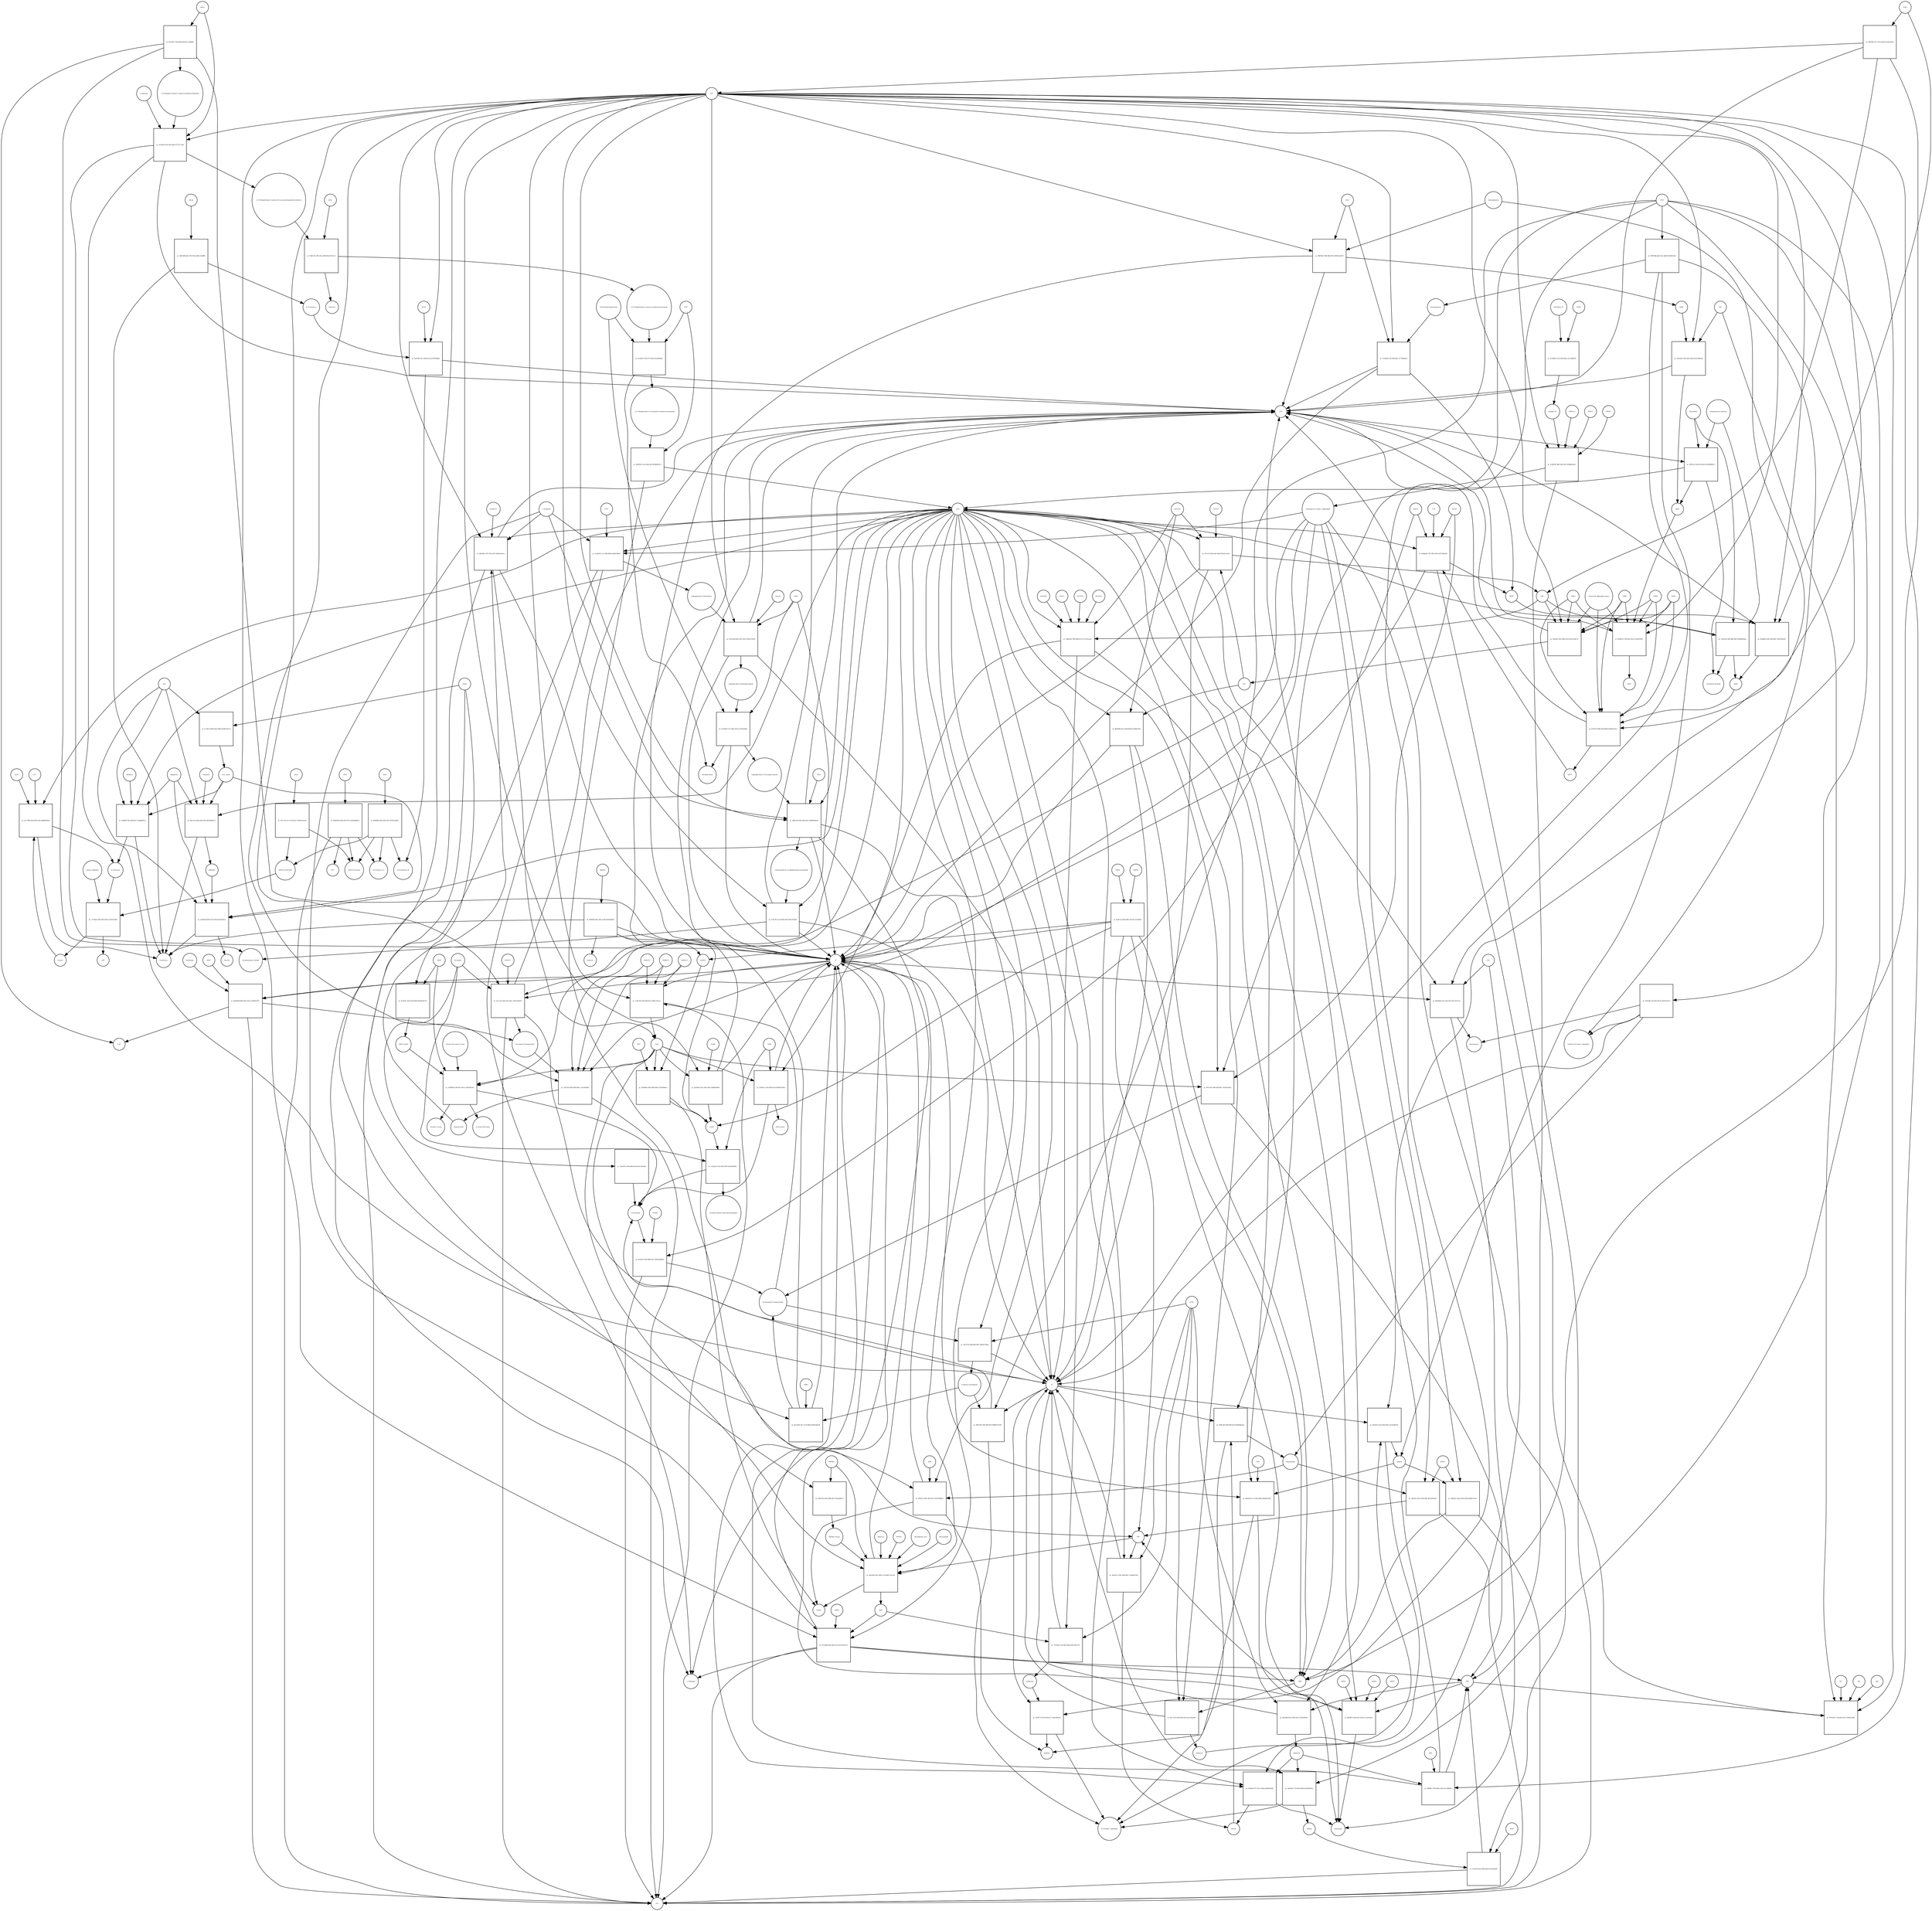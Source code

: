 strict digraph  {
"pr_e83010df-4efe-4743-91a8-a85bc3318888" [annotation="", bipartite=1, cls=process, fontsize=4, label="pr_e83010df-4efe-4743-91a8-a85bc3318888", shape=square];
"D-Galactose" [annotation="urn_miriam_obo.chebi_CHEBI%3A27667|urn_miriam_pubchem.compound_439353", bipartite=0, cls="simple chemical", fontsize=4, label="D-Galactose", shape=circle];
"Î±-D-Galactose" [annotation="urn_miriam_obo.chebi_CHEBI%3A28061|urn_miriam_pubchem.compound_439357", bipartite=0, cls="simple chemical", fontsize=4, label="Î±-D-Galactose", shape=circle];
GALM [annotation="", bipartite=0, cls=macromolecule, fontsize=4, label=GALM, shape=circle];
"pr_52ff7d8e-20ec-4026-8ca0-ac07f018b9a0" [annotation="", bipartite=1, cls=process, fontsize=4, label="pr_52ff7d8e-20ec-4026-8ca0-ac07f018b9a0", shape=square];
"Î±-D-Galactose-1P" [annotation="urn_miriam_obo.chebi_CHEBI%3A17973|urn_miriam_pubchem.compound_123912", bipartite=0, cls="simple chemical", fontsize=4, label="Î±-D-Galactose-1P", shape=circle];
GALK1 [annotation="", bipartite=0, cls=macromolecule, fontsize=4, label=GALK1, shape=circle];
ATP [annotation="urn_miriam_obo.chebi_CHEBI%3A15422|urn_miriam_pubchem.compound_5957", bipartite=0, cls="simple chemical", fontsize=4, label=ATP, shape=circle];
ADP [annotation="urn_miriam_obo.chebi_CHEBI%3A16761|urn_miriam_pubchem.compound_6022", bipartite=0, cls="simple chemical", fontsize=4, label=ADP, shape=circle];
"pr_8afb98a8-5865-4605-b5f1-4d790c5d4972" [annotation="", bipartite=1, cls=process, fontsize=4, label="pr_8afb98a8-5865-4605-b5f1-4d790c5d4972", shape=square];
"UDP-Î±-D-Galactose" [annotation="urn_miriam_obo.chebi_CHEBI%3A66914|urn_miriam_pubchem.compound_18068", bipartite=0, cls="simple chemical", fontsize=4, label="UDP-Î±-D-Galactose", shape=circle];
GALT [annotation="", bipartite=0, cls=macromolecule, fontsize=4, label=GALT, shape=circle];
"UDP-Î±-D-Glucose" [annotation="urn_miriam_obo.chebi_CHEBI%3A46229|urn_miriam_pubchem.compound_8629", bipartite=0, cls="simple chemical", fontsize=4, label="UDP-Î±-D-Glucose", shape=circle];
"Î±-D-Glucose-1-P" [annotation="urn_miriam_obo.chebi_CHEBI%3A29042|urn_miriam_pubchem.compound_439165", bipartite=0, cls="simple chemical", fontsize=4, label="Î±-D-Glucose-1-P", shape=circle];
"pr_6bb56348-2de8-4616-b752-3e56a4d0d423" [annotation="", bipartite=1, cls=process, fontsize=4, label="pr_6bb56348-2de8-4616-b752-3e56a4d0d423", shape=square];
UGP2 [annotation="", bipartite=0, cls=macromolecule, fontsize=4, label=UGP2, shape=circle];
PPi [annotation="urn_miriam_obo.chebi_CHEBI%3A18361|urn_miriam_pubchem.compound_644102", bipartite=0, cls="simple chemical", fontsize=4, label=PPi, shape=circle];
UTP [annotation="urn_miriam_obo.chebi_CHEBI%3A15713|urn_miriam_pubchem.compound_6133", bipartite=0, cls="simple chemical", fontsize=4, label=UTP, shape=circle];
"pr_2f1c7ce2-ecc5-475a-8a27-935953ce2c3b" [annotation="", bipartite=1, cls=process, fontsize=4, label="pr_2f1c7ce2-ecc5-475a-8a27-935953ce2c3b", shape=square];
GALE [annotation="", bipartite=0, cls=macromolecule, fontsize=4, label=GALE, shape=circle];
Lactose [annotation="urn_miriam_obo.chebi_CHEBI%3A17716|urn_miriam_pubchem.compound_440995", bipartite=0, cls="simple chemical", fontsize=4, label=Lactose, shape=circle];
"pr_fac77856-4eab-401b-b3a6-e6bdff069028" [annotation="", bipartite=1, cls=process, fontsize=4, label="pr_fac77856-4eab-401b-b3a6-e6bdff069028", shape=square];
GLB1 [annotation="", bipartite=0, cls=macromolecule, fontsize=4, label=GLB1, shape=circle];
LCT [annotation="", bipartite=0, cls=macromolecule, fontsize=4, label=LCT, shape=circle];
H2O [annotation="urn_miriam_obo.chebi_CHEBI%3A15377|urn_miriam_pubchem.compound_962", bipartite=0, cls="simple chemical", fontsize=4, label=H2O, shape=circle];
"Î±-D-Glucose" [annotation="urn_miriam_obo.chebi_CHEBI%3A28102|urn_miriam_pubchem.compound_79025", bipartite=0, cls="simple chemical", fontsize=4, label="Î±-D-Glucose", shape=circle];
"pr_fbe6684a-4fbc-44aa-a1dd-2fea30edda55" [annotation="", bipartite=1, cls=process, fontsize=4, label="pr_fbe6684a-4fbc-44aa-a1dd-2fea30edda55", shape=square];
Galacitol [annotation="urn_miriam_obo.chebi_CHEBI%3A16813|urn_miriam_pubchem.compound_11850", bipartite=0, cls="simple chemical", fontsize=4, label=Galacitol, shape=circle];
AKR1B1 [annotation="", bipartite=0, cls=macromolecule, fontsize=4, label=AKR1B1, shape=circle];
NADP [annotation="urn_miriam_obo.chebi_CHEBI%3A18009|urn_miriam_pubchem.compound_5886", bipartite=0, cls="simple chemical", fontsize=4, label=NADP, shape=circle];
NADPH [annotation="urn_miriam_obo.chebi_CHEBI%3A16474|urn_miriam_pubchem.compound_5884", bipartite=0, cls="simple chemical", fontsize=4, label=NADPH, shape=circle];
H [annotation="urn_miriam_obo.chebi_CHEBI%3A24636|urn_miriam_pubchem.compound_1038", bipartite=0, cls="simple chemical", fontsize=4, label=H, shape=circle];
Melibiose [annotation="urn_miriam_obo.chebi_CHEBI%3A28053|urn_miriam_pubchem.compound_440658", bipartite=0, cls="simple chemical", fontsize=4, label=Melibiose, shape=circle];
"pr_026bfff6-7fb3-4bf0-bf15-73dab40f4ccd" [annotation="", bipartite=1, cls=process, fontsize=4, label="pr_026bfff6-7fb3-4bf0-bf15-73dab40f4ccd", shape=square];
GLA [annotation="", bipartite=0, cls=macromolecule, fontsize=4, label=GLA, shape=circle];
GLA_Nsp14 [annotation="", bipartite=0, cls=complex, fontsize=4, label=GLA_Nsp14, shape=circle];
Migalastat [annotation="urn_miriam_pubmed_10866822|urn_miriam_obo.chebi_CHEBI%3A135923|urn_miriam_pubchem.compound_176077", bipartite=0, cls="simple chemical", fontsize=4, label=Migalastat, shape=circle];
Raffinose [annotation="urn_miriam_obo.chebi_CHEBI%3A16634|urn_miriam_pubchem.compound_439242", bipartite=0, cls="simple chemical", fontsize=4, label=Raffinose, shape=circle];
"pr_2eed2b2f-febd-4116-b138-bee22bc4bc1e" [annotation="", bipartite=1, cls=process, fontsize=4, label="pr_2eed2b2f-febd-4116-b138-bee22bc4bc1e", shape=square];
Sucrose [annotation="urn_miriam_obo.chebi_CHEBI%3A17992|urn_miriam_pubchem.compound_5988", bipartite=0, cls="simple chemical", fontsize=4, label=Sucrose, shape=circle];
"pr_c175d2ed-1b95-4d74-924e-a11e03c2e9bf" [annotation="", bipartite=1, cls=process, fontsize=4, label="pr_c175d2ed-1b95-4d74-924e-a11e03c2e9bf", shape=square];
"lactose synthetase" [annotation="", bipartite=0, cls=complex, fontsize=4, label="lactose synthetase", shape=circle];
UDP [annotation="urn_miriam_obo.chebi_CHEBI%3A17659|urn_miriam_pubchem.compound_6031", bipartite=0, cls="simple chemical", fontsize=4, label=UDP, shape=circle];
Stachyose [annotation="urn_miriam_obo.chebi_CHEBI%3A17164|urn_miriam_pubchem.compound_439531", bipartite=0, cls="simple chemical", fontsize=4, label=Stachyose, shape=circle];
"pr_4bfc10c8-2b6a-4026-9fb2-4df7bd58d7cb" [annotation="", bipartite=1, cls=process, fontsize=4, label="pr_4bfc10c8-2b6a-4026-9fb2-4df7bd58d7cb", shape=square];
NAD [annotation="urn_miriam_obo.chebi_CHEBI%3A15846|urn_miriam_pubchem.compound_5892", bipartite=0, cls="simple chemical", fontsize=4, label=NAD, shape=circle];
"pr_e2b2950c-46c3-46e1-905a-efd828a04f50" [annotation="", bipartite=1, cls=process, fontsize=4, label="pr_e2b2950c-46c3-46e1-905a-efd828a04f50", shape=square];
NADK [annotation="", bipartite=0, cls=macromolecule, fontsize=4, label=NADK, shape=circle];
"pr_4254049a-d1d6-4280-b506-c327be99ebcf" [annotation="", bipartite=1, cls=process, fontsize=4, label="pr_4254049a-d1d6-4280-b506-c327be99ebcf", shape=square];
NADH [annotation="urn_miriam_obo.chebi_CHEBI%3A16908|urn_miriam_pubchem.compound_439153", bipartite=0, cls="simple chemical", fontsize=4, label=NADH, shape=circle];
NNT [annotation="", bipartite=0, cls=macromolecule, fontsize=4, label=NNT, shape=circle];
"Deamino-NAD" [annotation="urn_miriam_obo.chebi_CHEBI%3A18304|urn_miriam_pubchem.compound_135421870", bipartite=0, cls="simple chemical", fontsize=4, label="Deamino-NAD", shape=circle];
"pr_6f452661-c8f7-4833-ad7f-52604a2cb1ea" [annotation="", bipartite=1, cls=process, fontsize=4, label="pr_6f452661-c8f7-4833-ad7f-52604a2cb1ea", shape=square];
NADSYN1 [annotation=urn_miriam_pubmed_12547821, bipartite=0, cls=macromolecule, fontsize=4, label=NADSYN1, shape=circle];
"L-Glutamine" [annotation="urn_miriam_obo.chebi_CHEBI%3A18050|urn_miriam_pubchem.compound_5961", bipartite=0, cls="simple chemical", fontsize=4, label="L-Glutamine", shape=circle];
"L-Glutamate" [annotation="urn_miriam_obo.chebi_CHEBI%3A16015|urn_miriam_pubchem.compound_33032", bipartite=0, cls="simple chemical", fontsize=4, label="L-Glutamate", shape=circle];
"Nicotinamide D-ribonucleotide" [annotation="urn_miriam_obo.chebi_CHEBI%3A16171|urn_miriam_pubchem.compound_14180", bipartite=0, cls="simple chemical", fontsize=4, label="Nicotinamide D-ribonucleotide", shape=circle];
"pr_7c2b1769-1643-483f-bb77-af06ac3d5cae" [annotation="", bipartite=1, cls=process, fontsize=4, label="pr_7c2b1769-1643-483f-bb77-af06ac3d5cae", shape=square];
NMNAT2 [annotation=urn_miriam_pubmed_12359228, bipartite=0, cls=macromolecule, fontsize=4, label=NMNAT2, shape=circle];
NMNAT1 [annotation=urn_miriam_pubmed_12359228, bipartite=0, cls=macromolecule, fontsize=4, label=NMNAT1, shape=circle];
NMNAT3 [annotation=urn_miriam_pubmed_17402747, bipartite=0, cls=macromolecule, fontsize=4, label=NMNAT3, shape=circle];
"pr_997c4547-50f8-443d-8ffc-74ef3e5eb16e" [annotation="", bipartite=1, cls=process, fontsize=4, label="pr_997c4547-50f8-443d-8ffc-74ef3e5eb16e", shape=square];
ENPP1 [annotation="", bipartite=0, cls=macromolecule, fontsize=4, label=ENPP1, shape=circle];
ENPP3 [annotation="", bipartite=0, cls=macromolecule, fontsize=4, label=ENPP3, shape=circle];
AMP [annotation="urn_miriam_obo.chebi_CHEBI%3A16027|urn_miriam_pubchem.compound_6083", bipartite=0, cls="simple chemical", fontsize=4, label=AMP, shape=circle];
"N-Ribosyl-nicotinamide" [annotation="urn_miriam_obo.chebi_CHEBI%3A15927|urn_miriam_pubchem.compound_439924", bipartite=0, cls="simple chemical", fontsize=4, label="N-Ribosyl-nicotinamide", shape=circle];
"pr_85ca2465-78c1-417b-bb6d-2d35d5e66cdb" [annotation="", bipartite=1, cls=process, fontsize=4, label="pr_85ca2465-78c1-417b-bb6d-2d35d5e66cdb", shape=square];
NRK1 [annotation="", bipartite=0, cls=macromolecule, fontsize=4, label=NRK1, shape=circle];
"pr_feee0734-e6d8-4f40-96f1-c605627c6d9a" [annotation="", bipartite=1, cls=process, fontsize=4, label="pr_feee0734-e6d8-4f40-96f1-c605627c6d9a", shape=square];
NT5E [annotation=urn_miriam_pubmed_2848759, bipartite=0, cls=macromolecule, fontsize=4, label=NT5E, shape=circle];
Pi [annotation="urn_miriam_obo.chebi_CHEBI%3A18367|urn_miriam_pubchem.compound_1061", bipartite=0, cls="simple chemical", fontsize=4, label=Pi, shape=circle];
Nicotinate [annotation="urn_miriam_obo.chebi_CHEBI%3A32544|urn_miriam_pubchem.compound_937", bipartite=0, cls="simple chemical", fontsize=4, label=Nicotinate, shape=circle];
"pr_cf5ad3e4-27ba-4456-9300-0e5d228b106c" [annotation="", bipartite=1, cls=process, fontsize=4, label="pr_cf5ad3e4-27ba-4456-9300-0e5d228b106c", shape=square];
Nicotinamide [annotation="urn_miriam_obo.chebi_CHEBI%3A17154|urn_miriam_pubchem.compound_936", bipartite=0, cls="simple chemical", fontsize=4, label=Nicotinamide, shape=circle];
CD38 [annotation=urn_miriam_pubmed_16690024, bipartite=0, cls=macromolecule, fontsize=4, label=CD38, shape=circle];
"nicotinate-adenine dinucleotide phosphate" [annotation="urn_miriam_obo.chebi_CHEBI%3A75967|urn_miriam_pubchem.compound_71768143", bipartite=0, cls="simple chemical", fontsize=4, label="nicotinate-adenine dinucleotide phosphate", shape=circle];
"pr_4e23e357-5bf3-46db-9ee7-6456a8e8484d" [annotation="", bipartite=1, cls=process, fontsize=4, label="pr_4e23e357-5bf3-46db-9ee7-6456a8e8484d", shape=square];
NAMPT [annotation="", bipartite=0, cls=macromolecule, fontsize=4, label=NAMPT, shape=circle];
"5-phospho-Î±-D-ribose 1-diphosphate" [annotation="urn_miriam_obo.chebi_CHEBI%3A17111|urn_miriam_pubchem.compound_7339", bipartite=0, cls="simple chemical", fontsize=4, label="5-phospho-Î±-D-ribose 1-diphosphate", shape=circle];
"pr_568723f0-2509-4b8f-8070-00884377b258" [annotation="", bipartite=1, cls=process, fontsize=4, label="pr_568723f0-2509-4b8f-8070-00884377b258", shape=square];
PNP [annotation="", bipartite=0, cls=macromolecule, fontsize=4, label=PNP, shape=circle];
"Î±-D-Ribose 1-phosphate" [annotation="urn_miriam_obo.chebi_CHEBI%3A16300|urn_miriam_pubchem.compound_439236", bipartite=0, cls="simple chemical", fontsize=4, label="Î±-D-Ribose 1-phosphate", shape=circle];
"pr_e2459638-1296-4473-815a-c1d4d33fc0e5" [annotation="", bipartite=1, cls=process, fontsize=4, label="pr_e2459638-1296-4473-815a-c1d4d33fc0e5", shape=square];
SIRT5 [annotation=urn_miriam_pubmed_17694089, bipartite=0, cls=macromolecule, fontsize=4, label=SIRT5, shape=circle];
SIRT5_Nsp14 [annotation="", bipartite=0, cls=complex, fontsize=4, label=SIRT5_Nsp14, shape=circle];
"Histone N6-acetyl-L-lysine" [annotation="urn_miriam_pubchem.substance_5094", bipartite=0, cls="simple chemical", fontsize=4, label="Histone N6-acetyl-L-lysine", shape=circle];
"O-Acetyl-ADP-ribose" [annotation="urn_miriam_obo.chebi_CHEBI%3A76279|urn_miriam_pubchem.compound_72193709", bipartite=0, cls="simple chemical", fontsize=4, label="O-Acetyl-ADP-ribose", shape=circle];
"Histone-L-lysine" [annotation="urn_miriam_obo.chebi_CHEBI%3A5738|urn_miriam_pubchem.substance_5447|urn_miriam_pubchem.substance_223439948", bipartite=0, cls="simple chemical", fontsize=4, label="Histone-L-lysine", shape=circle];
"pr_314951a1-ce46-4b20-81a4-8363857e09cd" [annotation="", bipartite=1, cls=process, fontsize=4, label="pr_314951a1-ce46-4b20-81a4-8363857e09cd", shape=square];
"ADP-D-ribose" [annotation="urn_miriam_obo.chebi_CHEBI%3A16960|urn_miriam_pubchem.compound_33576", bipartite=0, cls="simple chemical", fontsize=4, label="ADP-D-ribose", shape=circle];
"Nicotinate D-ribonucleotide" [annotation="urn_miriam_obo.chebi_CHEBI%3A15763|urn_miriam_pubchem.compound_121992", bipartite=0, cls="simple chemical", fontsize=4, label="Nicotinate D-ribonucleotide", shape=circle];
"pr_13917619-44bd-492f-bf6e-c7a31d814b63" [annotation="", bipartite=1, cls=process, fontsize=4, label="pr_13917619-44bd-492f-bf6e-c7a31d814b63", shape=square];
Quinolinate [annotation="urn_miriam_obo.chebi_CHEBI%3A16675|urn_miriam_pubchem.compound_1066", bipartite=0, cls="simple chemical", fontsize=4, label=Quinolinate, shape=circle];
"pr_6be00d38-8466-45de-9a9e-3100650cf518" [annotation="", bipartite=1, cls=process, fontsize=4, label="pr_6be00d38-8466-45de-9a9e-3100650cf518", shape=square];
QPRT [annotation="", bipartite=0, cls=macromolecule, fontsize=4, label=QPRT, shape=circle];
CO2 [annotation="urn_miriam_obo.chebi_CHEBI%3A16526|urn_miriam_pubchem.compound_280", bipartite=0, cls="simple chemical", fontsize=4, label=CO2, shape=circle];
"pr_5e1c7a22-5f50-41b2-b4ac-a55fe1446e29" [annotation="", bipartite=1, cls=process, fontsize=4, label="pr_5e1c7a22-5f50-41b2-b4ac-a55fe1446e29", shape=square];
NAPRT1 [annotation="", bipartite=0, cls=macromolecule, fontsize=4, label=NAPRT1, shape=circle];
"pr_55dc287d-e20b-4d99-8a3d-d14e7e9fe266" [annotation="", bipartite=1, cls=process, fontsize=4, label="pr_55dc287d-e20b-4d99-8a3d-d14e7e9fe266", shape=square];
"Î±D-Ribose 1P" [annotation="urn_miriam_obo.chebi_CHEBI%3A16300|urn_miriam_pubchem.compound_439236", bipartite=0, cls="simple chemical", fontsize=4, label="Î±D-Ribose 1P", shape=circle];
"pr_2210d603-2acb-459a-9b4e-c2ce5a8fb214" [annotation="", bipartite=1, cls=process, fontsize=4, label="pr_2210d603-2acb-459a-9b4e-c2ce5a8fb214", shape=square];
"D-Ribose 5P" [annotation="urn_miriam_obo.chebi_CHEBI%3A78679|urn_miriam_pubchem.compound_439167", bipartite=0, cls="simple chemical", fontsize=4, label="D-Ribose 5P", shape=circle];
PGM2 [annotation="", bipartite=0, cls=macromolecule, fontsize=4, label=PGM2, shape=circle];
"pr_1e24b74f-7d6e-41be-93ff-1020d82ba163" [annotation="", bipartite=1, cls=process, fontsize=4, label="pr_1e24b74f-7d6e-41be-93ff-1020d82ba163", shape=square];
PRPS1 [annotation="", bipartite=0, cls=macromolecule, fontsize=4, label=PRPS1, shape=circle];
PRPS2 [annotation="", bipartite=0, cls=macromolecule, fontsize=4, label=PRPS2, shape=circle];
PRPS1L1 [annotation="", bipartite=0, cls=macromolecule, fontsize=4, label=PRPS1L1, shape=circle];
"pr_a1afbb78-cc31-4624-8f90-9ae683169616" [annotation="", bipartite=1, cls=process, fontsize=4, label="pr_a1afbb78-cc31-4624-8f90-9ae683169616", shape=square];
"5-phospho-beta-D-ribosylamine" [annotation="urn_miriam_obo.chebi_CHEBI%3A37737|urn_miriam_pubchem.compound_439905", bipartite=0, cls="simple chemical", fontsize=4, label="5-phospho-beta-D-ribosylamine", shape=circle];
PPAT [annotation="", bipartite=0, cls=macromolecule, fontsize=4, label=PPAT, shape=circle];
"pr_c811c6a8-8d3a-439c-b525-4799a571b166" [annotation="", bipartite=1, cls=process, fontsize=4, label="pr_c811c6a8-8d3a-439c-b525-4799a571b166", shape=square];
"5-phospho-beta-D-ribosylglycinamide" [annotation="urn_miriam_obo.chebi_CHEBI%3A143788|urn_miriam_pubchem.compound_129630972", bipartite=0, cls="simple chemical", fontsize=4, label="5-phospho-beta-D-ribosylglycinamide", shape=circle];
GART [annotation="", bipartite=0, cls=macromolecule, fontsize=4, label=GART, shape=circle];
Glycine [annotation="urn_miriam_obo.chebi_CHEBI%3A15428|urn_miriam_pubchem.compound_750", bipartite=0, cls="simple chemical", fontsize=4, label=Glycine, shape=circle];
"pr_315548c9-7cf7-44d1-9a5b-2e775f5e65db" [annotation="", bipartite=1, cls=process, fontsize=4, label="pr_315548c9-7cf7-44d1-9a5b-2e775f5e65db", shape=square];
"5-phosphoribosyl-N-formylglycinamide" [annotation="urn_miriam_pubchem.compound_129652037", bipartite=0, cls="simple chemical", fontsize=4, label="5-phosphoribosyl-N-formylglycinamide", shape=circle];
"10-Formyltetrahydrofolate" [annotation="urn_miriam_obo.chebi_CHEBI%3A15637|urn_miriam_pubchem.compound_135450591", bipartite=0, cls="simple chemical", fontsize=4, label="10-Formyltetrahydrofolate", shape=circle];
Tetrahydrofolate [annotation="urn_miriam_obo.chebi_CHEBI%3A67016|urn_miriam_pubchem.compound_135444742", bipartite=0, cls="simple chemical", fontsize=4, label=Tetrahydrofolate, shape=circle];
"pr_ef8b1e39-058e-4646-a034-1d80d965be38" [annotation="", bipartite=1, cls=process, fontsize=4, label="pr_ef8b1e39-058e-4646-a034-1d80d965be38", shape=square];
"2-(Formamido)-N1-(5'-phosphoribosyl)acetamidine" [annotation="urn_miriam_pubchem.compound_5462266", bipartite=0, cls="simple chemical", fontsize=4, label="2-(Formamido)-N1-(5'-phosphoribosyl)acetamidine", shape=circle];
PFAS [annotation="", bipartite=0, cls=macromolecule, fontsize=4, label=PFAS, shape=circle];
"pr_f7cde787-aacb-4466-a8c8-076fceef338d" [annotation="", bipartite=1, cls=process, fontsize=4, label="pr_f7cde787-aacb-4466-a8c8-076fceef338d", shape=square];
"Aminoimidazole ribotide" [annotation="urn_miriam_obo.chebi_CHEBI%3A138560|urn_miriam_pubchem.compound_161500", bipartite=0, cls="simple chemical", fontsize=4, label="Aminoimidazole ribotide", shape=circle];
"pr_f6c919d1-7428-40bd-83f8-5bcce0df4f83" [annotation="", bipartite=1, cls=process, fontsize=4, label="pr_f6c919d1-7428-40bd-83f8-5bcce0df4f83", shape=square];
"1-(5-Phospho-D-ribosyl)-5-amino-4-imidazolecarboxylate" [annotation="urn_miriam_obo.chebi_CHEBI%3A28413|urn_miriam_pubchem.compound_165388", bipartite=0, cls="simple chemical", fontsize=4, label="1-(5-Phospho-D-ribosyl)-5-amino-4-imidazolecarboxylate", shape=circle];
PAICS [annotation="", bipartite=0, cls=macromolecule, fontsize=4, label=PAICS, shape=circle];
"pr_2472b476-4c83-4f2f-9b50-f7377f7c7444" [annotation="", bipartite=1, cls=process, fontsize=4, label="pr_2472b476-4c83-4f2f-9b50-f7377f7c7444", shape=square];
"1-(5'-Phosphoribosyl)-5-amino-4-(N-succinocarboxamide)-imidazole" [annotation="urn_miriam_obo.chebi_CHEBI%3A18319|urn_miriam_pubchem.compound_160666", bipartite=0, cls="simple chemical", fontsize=4, label="1-(5'-Phosphoribosyl)-5-amino-4-(N-succinocarboxamide)-imidazole", shape=circle];
"L-Aspartate" [annotation="urn_miriam_obo.chebi_CHEBI%3A17053|urn_miriam_pubchem.compound_5960", bipartite=0, cls="simple chemical", fontsize=4, label="L-Aspartate", shape=circle];
"pr_9200c7bc-1f6e-41bc-a9d6-8b142376c51b" [annotation="", bipartite=1, cls=process, fontsize=4, label="pr_9200c7bc-1f6e-41bc-a9d6-8b142376c51b", shape=square];
"1-(5'-Phosphoribosyl)-5-amino-4-imidazolecarboxamide" [annotation="urn_miriam_obo.chebi_CHEBI%3A18406|urn_miriam_pubchem.compound_65110", bipartite=0, cls="simple chemical", fontsize=4, label="1-(5'-Phosphoribosyl)-5-amino-4-imidazolecarboxamide", shape=circle];
ADSL [annotation="", bipartite=0, cls=macromolecule, fontsize=4, label=ADSL, shape=circle];
Fumarate [annotation="urn_miriam_obo.chebi_CHEBI%3A29806|urn_miriam_pubchem.compound_5460307", bipartite=0, cls="simple chemical", fontsize=4, label=Fumarate, shape=circle];
"pr_ee33b027-cffb-4371-b8ef-afe1ef609d3a" [annotation="", bipartite=1, cls=process, fontsize=4, label="pr_ee33b027-cffb-4371-b8ef-afe1ef609d3a", shape=square];
"1-(5'-Phosphoribosyl)-5-formamido-4-imidazolecarboxamide" [annotation="urn_miriam_obo.chebi_CHEBI%3A18381|urn_miriam_pubchem.compound_166760", bipartite=0, cls="simple chemical", fontsize=4, label="1-(5'-Phosphoribosyl)-5-formamido-4-imidazolecarboxamide", shape=circle];
ATIC [annotation="", bipartite=0, cls=macromolecule, fontsize=4, label=ATIC, shape=circle];
"pr_d299522e-521e-42b6-a42f-4f2fd9461075" [annotation="", bipartite=1, cls=process, fontsize=4, label="pr_d299522e-521e-42b6-a42f-4f2fd9461075", shape=square];
IMP [annotation="urn_miriam_obo.chebi_CHEBI%3A17202|urn_miriam_pubchem.compound_135398640", bipartite=0, cls="simple chemical", fontsize=4, label=IMP, shape=circle];
"pr_8afe2492-9441-4693-a174-b0d9c72ac5d2" [annotation="", bipartite=1, cls=process, fontsize=4, label="pr_8afe2492-9441-4693-a174-b0d9c72ac5d2", shape=square];
XMP [annotation="urn_miriam_obo.chebi_CHEBI%3A15652|urn_miriam_pubchem.compound_73323", bipartite=0, cls="simple chemical", fontsize=4, label=XMP, shape=circle];
IMPDH1 [annotation="", bipartite=0, cls=macromolecule, fontsize=4, label=IMPDH1, shape=circle];
IMPDH2 [annotation="", bipartite=0, cls=macromolecule, fontsize=4, label=IMPDH2, shape=circle];
IMPDH2_Nsp14 [annotation="", bipartite=0, cls=complex, fontsize=4, label=IMPDH2_Nsp14, shape=circle];
"Mycophenolic acid" [annotation="urn_miriam_pubmed_5799033|urn_miriam_obo.chebi_CHEBI%3A168396|urn_miriam_pubchem.compound_446541", bipartite=0, cls="simple chemical", fontsize=4, label="Mycophenolic acid", shape=circle];
Merimepodib [annotation="urn_miriam_pubmed_10878288|urn_miriam_pubchem.compound_53241", bipartite=0, cls="simple chemical", fontsize=4, label=Merimepodib, shape=circle];
Ribavirin [annotation="urn_miriam_pubmed_22555152|urn_miriam_obo.chebi_CHEBI%3A63580|urn_miriam_pubchem.compound_37542", bipartite=0, cls="simple chemical", fontsize=4, label=Ribavirin, shape=circle];
"pr_9722ad96-96e6-4b01-91c6-04739312613f" [annotation="", bipartite=1, cls=process, fontsize=4, label="pr_9722ad96-96e6-4b01-91c6-04739312613f", shape=square];
GMP [annotation="urn_miriam_obo.chebi_CHEBI%3A17345|urn_miriam_pubchem.compound_135398631", bipartite=0, cls="simple chemical", fontsize=4, label=GMP, shape=circle];
GMPS [annotation=urn_miriam_pubmed_8089153, bipartite=0, cls=macromolecule, fontsize=4, label=GMPS, shape=circle];
"pr_f0612f6f-cd11-4315-82d4-6a118aed13d6" [annotation="", bipartite=1, cls=process, fontsize=4, label="pr_f0612f6f-cd11-4315-82d4-6a118aed13d6", shape=square];
GDP [annotation="urn_miriam_obo.chebi_CHEBI%3A17552|urn_miriam_pubchem.compound_135398619", bipartite=0, cls="simple chemical", fontsize=4, label=GDP, shape=circle];
GUK1 [annotation=urn_miriam_pubmed_8663313, bipartite=0, cls=macromolecule, fontsize=4, label=GUK1, shape=circle];
"pr_ef2b52fc-9a5a-48d3-9e18-e451ac264c76" [annotation="", bipartite=1, cls=process, fontsize=4, label="pr_ef2b52fc-9a5a-48d3-9e18-e451ac264c76", shape=square];
GTP [annotation="urn_miriam_obo.chebi_CHEBI%3A15996|urn_miriam_pubchem.compound_35398633", bipartite=0, cls="simple chemical", fontsize=4, label=GTP, shape=circle];
NME3 [annotation="", bipartite=0, cls=macromolecule, fontsize=4, label=NME3, shape=circle];
"Nucleoside diphosphate kinase" [annotation="", bipartite=0, cls=complex, fontsize=4, label="Nucleoside diphosphate kinase", shape=circle];
NME5 [annotation="", bipartite=0, cls=macromolecule, fontsize=4, label=NME5, shape=circle];
NME6 [annotation="", bipartite=0, cls=macromolecule, fontsize=4, label=NME6, shape=circle];
NME7 [annotation="", bipartite=0, cls=macromolecule, fontsize=4, label=NME7, shape=circle];
"pr_c3d21852-2bf4-4d85-9bef-5d65808f2ba4" [annotation="", bipartite=1, cls=process, fontsize=4, label="pr_c3d21852-2bf4-4d85-9bef-5d65808f2ba4", shape=square];
dGDP [annotation="urn_miriam_obo.chebi_CHEBI%3A28862|urn_miriam_pubchem.compound_135398595", bipartite=0, cls="simple chemical", fontsize=4, label=dGDP, shape=circle];
"ribonucleoside reductase" [annotation="", bipartite=0, cls=complex, fontsize=4, label="ribonucleoside reductase", shape=circle];
Thioredoxin [annotation="urn_miriam_obo.chebi_CHEBI%3A15033|urn_miriam_pubchem.substance_223441017|urn_miriam_pubchem.substance_3635", bipartite=0, cls="simple chemical", fontsize=4, label=Thioredoxin, shape=circle];
"Thioredoxin disulfide" [annotation="urn_miriam_obo.chebi_CHEBI%3A18191|urn_miriam_pubchem.substance_11533266|urn_miriam_pubchem.substance_3636", bipartite=0, cls="simple chemical", fontsize=4, label="Thioredoxin disulfide", shape=circle];
"pr_072b127f-690b-4930-bb80-65a08ec022e1" [annotation="", bipartite=1, cls=process, fontsize=4, label="pr_072b127f-690b-4930-bb80-65a08ec022e1", shape=square];
dGTP [annotation="urn_miriam_obo.chebi_CHEBI%3A16497|urn_miriam_pubchem.compound_135398599", bipartite=0, cls="simple chemical", fontsize=4, label=dGTP, shape=circle];
dGMP [annotation="urn_miriam_obo.chebi_CHEBI%3A16192|urn_miriam_pubchem.compound_135398597", bipartite=0, cls="simple chemical", fontsize=4, label=dGMP, shape=circle];
"pr_81dd6dc0-be4f-45df-bdd7-3303d74eb261" [annotation="", bipartite=1, cls=process, fontsize=4, label="pr_81dd6dc0-be4f-45df-bdd7-3303d74eb261", shape=square];
Deoxyguanosine [annotation="urn_miriam_obo.chebi_CHEBI%3A17172|urn_miriam_pubchem.compound_135398592", bipartite=0, cls="simple chemical", fontsize=4, label=Deoxyguanosine, shape=circle];
"pr_77036b38-216f-4ff4-bdd1-5577f4dd82cb" [annotation="", bipartite=1, cls=process, fontsize=4, label="pr_77036b38-216f-4ff4-bdd1-5577f4dd82cb", shape=square];
DCK [annotation="", bipartite=0, cls=macromolecule, fontsize=4, label=DCK, shape=circle];
"pr_f9d75d9d-dea6-441c-bd8d-0c8fd365e36c" [annotation="", bipartite=1, cls=process, fontsize=4, label="pr_f9d75d9d-dea6-441c-bd8d-0c8fd365e36c", shape=square];
Guanine [annotation="urn_miriam_obo.chebi_CHEBI%3A16235|urn_miriam_pubchem.compound_135398634", bipartite=0, cls="simple chemical", fontsize=4, label=Guanine, shape=circle];
"2-deoxy-Î±-D-ribose 1-phosphate" [annotation="urn_miriam_obo.chebi_CHEBI%3A28542|urn_miriam_pubchem.compound_439287", bipartite=0, cls="simple chemical", fontsize=4, label="2-deoxy-Î±-D-ribose 1-phosphate", shape=circle];
"pr_024bbd82-7347-4f9e-a838-c6d779fa642b" [annotation="", bipartite=1, cls=process, fontsize=4, label="pr_024bbd82-7347-4f9e-a838-c6d779fa642b", shape=square];
ITPA [annotation="", bipartite=0, cls=macromolecule, fontsize=4, label=ITPA, shape=circle];
"pr_1d8e3a2c-6baa-4e40-a926-4a95b67116a3" [annotation="", bipartite=1, cls=process, fontsize=4, label="pr_1d8e3a2c-6baa-4e40-a926-4a95b67116a3", shape=square];
HPRT1 [annotation="", bipartite=0, cls=macromolecule, fontsize=4, label=HPRT1, shape=circle];
Guanosine [annotation="urn_miriam_obo.chebi_CHEBI%3A16750|urn_miriam_pubchem.compound_135398635", bipartite=0, cls="simple chemical", fontsize=4, label=Guanosine, shape=circle];
"pr_662e0012-dceb-4bed-981f-1ee2b1d85512" [annotation="", bipartite=1, cls=process, fontsize=4, label="pr_662e0012-dceb-4bed-981f-1ee2b1d85512", shape=square];
"pr_821171e8-e404-4483-a50e-eaece05a6653" [annotation="", bipartite=1, cls=process, fontsize=4, label="pr_821171e8-e404-4483-a50e-eaece05a6653", shape=square];
"pr_2f7ec72d-f45d-4af5-8ded-f42e031ca62a" [annotation="", bipartite=1, cls=process, fontsize=4, label="pr_2f7ec72d-f45d-4af5-8ded-f42e031ca62a", shape=square];
ENTPD2 [annotation="", bipartite=0, cls=macromolecule, fontsize=4, label=ENTPD2, shape=circle];
NTPCR [annotation="", bipartite=0, cls=macromolecule, fontsize=4, label=NTPCR, shape=circle];
"pr_8f659a8b-daac-4de9-b84f-b132908e2500" [annotation="", bipartite=1, cls=process, fontsize=4, label="pr_8f659a8b-daac-4de9-b84f-b132908e2500", shape=square];
"pr_1d4a9cb0-7d86-46b4-bc18-7a27c0caac8c" [annotation="", bipartite=1, cls=process, fontsize=4, label="pr_1d4a9cb0-7d86-46b4-bc18-7a27c0caac8c", shape=square];
ENTPD4 [annotation="", bipartite=0, cls=macromolecule, fontsize=4, label=ENTPD4, shape=circle];
ENTPD5 [annotation="", bipartite=0, cls=macromolecule, fontsize=4, label=ENTPD5, shape=circle];
ENTPD6 [annotation="", bipartite=0, cls=macromolecule, fontsize=4, label=ENTPD6, shape=circle];
CANT1 [annotation="", bipartite=0, cls=macromolecule, fontsize=4, label=CANT1, shape=circle];
"pr_01a611af-42b0-4b05-afe4-92c7a143f63d" [annotation="", bipartite=1, cls=process, fontsize=4, label="pr_01a611af-42b0-4b05-afe4-92c7a143f63d", shape=square];
GMPR [annotation="", bipartite=0, cls=macromolecule, fontsize=4, label=GMPR, shape=circle];
GMPR2 [annotation="", bipartite=0, cls=macromolecule, fontsize=4, label=GMPR2, shape=circle];
Ammonium [annotation="urn_miriam_obo.chebi_CHEBI%3A28938|urn_miriam_pubchem.compound_223", bipartite=0, cls="simple chemical", fontsize=4, label=Ammonium, shape=circle];
"pr_464f9d74-5da4-44c5-8c8a-cfc1aaa2a6c4" [annotation="", bipartite=1, cls=process, fontsize=4, label="pr_464f9d74-5da4-44c5-8c8a-cfc1aaa2a6c4", shape=square];
AMDP2 [annotation="", bipartite=0, cls=macromolecule, fontsize=4, label=AMDP2, shape=circle];
AMPD1 [annotation="", bipartite=0, cls=macromolecule, fontsize=4, label=AMPD1, shape=circle];
AMPD3 [annotation="", bipartite=0, cls=macromolecule, fontsize=4, label=AMPD3, shape=circle];
"pr_7e7b3234-c5e6-48e6-96ab-0d0c29412275" [annotation="", bipartite=1, cls=process, fontsize=4, label="pr_7e7b3234-c5e6-48e6-96ab-0d0c29412275", shape=square];
Xanthosine [annotation="urn_miriam_obo.chebi_CHEBI%3A18107|urn_miriam_pubchem.compound_64959", bipartite=0, cls="simple chemical", fontsize=4, label=Xanthosine, shape=circle];
"pr_47d5f77e-6576-450f-8c37-1fab1499de18" [annotation="", bipartite=1, cls=process, fontsize=4, label="pr_47d5f77e-6576-450f-8c37-1fab1499de18", shape=square];
Xanthine [annotation="urn_miriam_obo.chebi_CHEBI%3A15318|urn_miriam_pubchem.compound_1188", bipartite=0, cls="simple chemical", fontsize=4, label=Xanthine, shape=circle];
"pr_b0a56c2c-036e-4698-850c-3c26ddb73502" [annotation="", bipartite=1, cls=process, fontsize=4, label="pr_b0a56c2c-036e-4698-850c-3c26ddb73502", shape=square];
Inosine [annotation="urn_miriam_obo.chebi_CHEBI%3A17596|urn_miriam_pubchem.compound_35398641", bipartite=0, cls="simple chemical", fontsize=4, label=Inosine, shape=circle];
"pr_0780c2b9-1db0-40ff-be70-856b28b0c6ac" [annotation="", bipartite=1, cls=process, fontsize=4, label="pr_0780c2b9-1db0-40ff-be70-856b28b0c6ac", shape=square];
Hypoxanthine [annotation="urn_miriam_obo.chebi_CHEBI%3A17368|urn_miriam_pubchem.compound_135398638", bipartite=0, cls="simple chemical", fontsize=4, label=Hypoxanthine, shape=circle];
"pr_f945fc55-38d7-4f29-8141-106795468e25" [annotation="", bipartite=1, cls=process, fontsize=4, label="pr_f945fc55-38d7-4f29-8141-106795468e25", shape=square];
XDH [annotation="", bipartite=0, cls=macromolecule, fontsize=4, label=XDH, shape=circle];
"pr_4a094130-ac72-483a-b9b2-fde8daa52dc2" [annotation="", bipartite=1, cls=process, fontsize=4, label="pr_4a094130-ac72-483a-b9b2-fde8daa52dc2", shape=square];
GDA [annotation="", bipartite=0, cls=macromolecule, fontsize=4, label=GDA, shape=circle];
"pr_c4fee035-5edc-42d0-ad81-d67a416b53fc" [annotation="", bipartite=1, cls=process, fontsize=4, label="pr_c4fee035-5edc-42d0-ad81-d67a416b53fc", shape=square];
Adenosine [annotation="urn_miriam_obo.chebi_CHEBI%3A16335|urn_miriam_pubchem.compound_60961", bipartite=0, cls="simple chemical", fontsize=4, label=Adenosine, shape=circle];
"pr_fcfd01bf-0777-42ec-9e00-2ded640a6455" [annotation="", bipartite=1, cls=process, fontsize=4, label="pr_fcfd01bf-0777-42ec-9e00-2ded640a6455", shape=square];
ADA [annotation="", bipartite=0, cls=macromolecule, fontsize=4, label=ADA, shape=circle];
"pr_5f8bf9fe-7039-4696-a109-25e12386fd53" [annotation="", bipartite=1, cls=process, fontsize=4, label="pr_5f8bf9fe-7039-4696-a109-25e12386fd53", shape=square];
ADK [annotation="", bipartite=0, cls=macromolecule, fontsize=4, label=ADK, shape=circle];
"pr_9fcbedd0-96c2-4483-9e39-c3f1063560e2" [annotation="", bipartite=1, cls=process, fontsize=4, label="pr_9fcbedd0-96c2-4483-9e39-c3f1063560e2", shape=square];
"pr_e6f65ae9-7726-4870-8500-b612400af5dc" [annotation="", bipartite=1, cls=process, fontsize=4, label="pr_e6f65ae9-7726-4870-8500-b612400af5dc", shape=square];
Adenine [annotation="urn_miriam_obo.chebi_CHEBI%3A16708|urn_miriam_pubchem.compound_190", bipartite=0, cls="simple chemical", fontsize=4, label=Adenine, shape=circle];
"pr_31cf0156-faed-406f-b640-bc617ddeadb7" [annotation="", bipartite=1, cls=process, fontsize=4, label="pr_31cf0156-faed-406f-b640-bc617ddeadb7", shape=square];
APRT [annotation="", bipartite=0, cls=macromolecule, fontsize=4, label=APRT, shape=circle];
"pr_93957b97-cc28-4829-a397-e508f3cfa9b3" [annotation="", bipartite=1, cls=process, fontsize=4, label="pr_93957b97-cc28-4829-a397-e508f3cfa9b3", shape=square];
AK5 [annotation="", bipartite=0, cls=macromolecule, fontsize=4, label=AK5, shape=circle];
AK7 [annotation="", bipartite=0, cls=macromolecule, fontsize=4, label=AK7, shape=circle];
AK1 [annotation="", bipartite=0, cls=macromolecule, fontsize=4, label=AK1, shape=circle];
AK8 [annotation="", bipartite=0, cls=macromolecule, fontsize=4, label=AK8, shape=circle];
"pr_87a618ff-d7af-46e5-867d-13b2635c9e15" [annotation="", bipartite=1, cls=process, fontsize=4, label="pr_87a618ff-d7af-46e5-867d-13b2635c9e15", shape=square];
Deoxyinosine [annotation="urn_miriam_obo.chebi_CHEBI%3A28997|urn_miriam_pubchem.compound_135398593", bipartite=0, cls="simple chemical", fontsize=4, label=Deoxyinosine, shape=circle];
Deoxyadenosine [annotation="urn_miriam_obo.chebi_CHEBI%3A17256|urn_miriam_pubchem.compound_13730", bipartite=0, cls="simple chemical", fontsize=4, label=Deoxyadenosine, shape=circle];
"pr_bf03400b-541a-42a0-9322-6f17219112c1" [annotation="", bipartite=1, cls=process, fontsize=4, label="pr_bf03400b-541a-42a0-9322-6f17219112c1", shape=square];
"pr_069016fe-74b0-48d2-836c-df404ca02309" [annotation="", bipartite=1, cls=process, fontsize=4, label="pr_069016fe-74b0-48d2-836c-df404ca02309", shape=square];
dAMP [annotation="urn_miriam_obo.chebi_CHEBI%3A17713|urn_miriam_pubchem.compound_12599", bipartite=0, cls="simple chemical", fontsize=4, label=dAMP, shape=circle];
"pr_ebb1ab41-42a0-4a95-a9e8-4a11e3b8eea6" [annotation="", bipartite=1, cls=process, fontsize=4, label="pr_ebb1ab41-42a0-4a95-a9e8-4a11e3b8eea6", shape=square];
dADP [annotation="urn_miriam_obo.chebi_CHEBI%3A16174|urn_miriam_pubchem.compound_188966", bipartite=0, cls="simple chemical", fontsize=4, label=dADP, shape=circle];
"pr_01f8b253-71b0-4ed1-b431-ac3af847b027" [annotation="", bipartite=1, cls=process, fontsize=4, label="pr_01f8b253-71b0-4ed1-b431-ac3af847b027", shape=square];
dATP [annotation="urn_miriam_obo.chebi_CHEBI%3A16284|urn_miriam_pubchem.compound_15993", bipartite=0, cls="simple chemical", fontsize=4, label=dATP, shape=circle];
"pr_4f7fa1b7-5cb9-4d74-ba53-a1b458844207" [annotation="", bipartite=1, cls=process, fontsize=4, label="pr_4f7fa1b7-5cb9-4d74-ba53-a1b458844207", shape=square];
"pr_9a16f751-d2e9-4720-8384-4b2695ebe735" [annotation="", bipartite=1, cls=process, fontsize=4, label="pr_9a16f751-d2e9-4720-8384-4b2695ebe735", shape=square];
Nsp14 [annotation="urn_miriam_doi_10.1101%2F2020.03.22.002386|urn_miriam_ncbiprotein_YP_009725309", bipartite=0, cls=macromolecule, fontsize=4, label=Nsp14, shape=circle];
"pr_ecc0b11d-6983-40e2-b895-9c848cb7bc25" [annotation="", bipartite=1, cls=process, fontsize=4, label="pr_ecc0b11d-6983-40e2-b895-9c848cb7bc25", shape=square];
"pr_65b2574e-a66a-4489-b567-1b5baa8dfc1f" [annotation="", bipartite=1, cls=process, fontsize=4, label="pr_65b2574e-a66a-4489-b567-1b5baa8dfc1f", shape=square];
"pr_e83010df-4efe-4743-91a8-a85bc3318888" -> "D-Galactose"  [annotation="", interaction_type=production];
"pr_e83010df-4efe-4743-91a8-a85bc3318888" -> "Î±-D-Galactose"  [annotation="", interaction_type=production];
"Î±-D-Galactose" -> "pr_52ff7d8e-20ec-4026-8ca0-ac07f018b9a0"  [annotation="", interaction_type=consumption];
GALM -> "pr_e83010df-4efe-4743-91a8-a85bc3318888"  [annotation="urn_miriam_pubmed_9778377|urn_miriam_pubmed_15026423|urn_miriam_kegg.reaction_R10619", interaction_type=catalysis];
"pr_52ff7d8e-20ec-4026-8ca0-ac07f018b9a0" -> "Î±-D-Galactose-1P"  [annotation="", interaction_type=production];
"pr_52ff7d8e-20ec-4026-8ca0-ac07f018b9a0" -> ADP  [annotation="", interaction_type=production];
GALK1 -> "pr_52ff7d8e-20ec-4026-8ca0-ac07f018b9a0"  [annotation="urn_miriam_pubmed_14596685|urn_miriam_kegg.reaction_R01092", interaction_type=catalysis];
ATP -> "pr_52ff7d8e-20ec-4026-8ca0-ac07f018b9a0"  [annotation="", interaction_type=consumption];
ATP -> "pr_e2b2950c-46c3-46e1-905a-efd828a04f50"  [annotation="", interaction_type=consumption];
ATP -> "pr_6f452661-c8f7-4833-ad7f-52604a2cb1ea"  [annotation="", interaction_type=consumption];
ATP -> "pr_7c2b1769-1643-483f-bb77-af06ac3d5cae"  [annotation="", interaction_type=consumption];
ATP -> "pr_85ca2465-78c1-417b-bb6d-2d35d5e66cdb"  [annotation="", interaction_type=consumption];
ATP -> "pr_13917619-44bd-492f-bf6e-c7a31d814b63"  [annotation="", interaction_type=consumption];
ATP -> "pr_5e1c7a22-5f50-41b2-b4ac-a55fe1446e29"  [annotation="", interaction_type=consumption];
ATP -> "pr_1e24b74f-7d6e-41be-93ff-1020d82ba163"  [annotation="", interaction_type=consumption];
ATP -> "pr_c811c6a8-8d3a-439c-b525-4799a571b166"  [annotation="", interaction_type=consumption];
ATP -> "pr_ef8b1e39-058e-4646-a034-1d80d965be38"  [annotation="", interaction_type=consumption];
ATP -> "pr_f7cde787-aacb-4466-a8c8-076fceef338d"  [annotation="", interaction_type=consumption];
ATP -> "pr_2472b476-4c83-4f2f-9b50-f7377f7c7444"  [annotation="", interaction_type=consumption];
ATP -> "pr_9722ad96-96e6-4b01-91c6-04739312613f"  [annotation="", interaction_type=consumption];
ATP -> "pr_ef2b52fc-9a5a-48d3-9e18-e451ac264c76"  [annotation="", interaction_type=consumption];
ATP -> "pr_072b127f-690b-4930-bb80-65a08ec022e1"  [annotation="", interaction_type=consumption];
ATP -> "pr_81dd6dc0-be4f-45df-bdd7-3303d74eb261"  [annotation="", interaction_type=consumption];
ATP -> "pr_77036b38-216f-4ff4-bdd1-5577f4dd82cb"  [annotation="", interaction_type=consumption];
ATP -> "pr_5f8bf9fe-7039-4696-a109-25e12386fd53"  [annotation="", interaction_type=consumption];
ATP -> "pr_93957b97-cc28-4829-a397-e508f3cfa9b3"  [annotation="", interaction_type=consumption];
ATP -> "pr_069016fe-74b0-48d2-836c-df404ca02309"  [annotation="", interaction_type=consumption];
ATP -> "pr_ebb1ab41-42a0-4a95-a9e8-4a11e3b8eea6"  [annotation="", interaction_type=consumption];
ATP -> "pr_01f8b253-71b0-4ed1-b431-ac3af847b027"  [annotation="", interaction_type=consumption];
ADP -> "pr_4f7fa1b7-5cb9-4d74-ba53-a1b458844207"  [annotation="", interaction_type=consumption];
"pr_8afb98a8-5865-4605-b5f1-4d790c5d4972" -> "Î±-D-Galactose-1P"  [annotation="", interaction_type=production];
"pr_8afb98a8-5865-4605-b5f1-4d790c5d4972" -> "UDP-Î±-D-Galactose"  [annotation="", interaction_type=production];
"pr_8afb98a8-5865-4605-b5f1-4d790c5d4972" -> "UDP-Î±-D-Glucose"  [annotation="", interaction_type=production];
"pr_8afb98a8-5865-4605-b5f1-4d790c5d4972" -> "Î±-D-Glucose-1-P"  [annotation="", interaction_type=production];
"UDP-Î±-D-Galactose" -> "pr_c175d2ed-1b95-4d74-924e-a11e03c2e9bf"  [annotation="", interaction_type=consumption];
GALT -> "pr_8afb98a8-5865-4605-b5f1-4d790c5d4972"  [annotation="urn_miriam_kegg.reaction_R00955|urn_miriam_pubmed_13260264", interaction_type=catalysis];
"pr_6bb56348-2de8-4616-b752-3e56a4d0d423" -> "UDP-Î±-D-Glucose"  [annotation="", interaction_type=production];
"pr_6bb56348-2de8-4616-b752-3e56a4d0d423" -> "Î±-D-Glucose-1-P"  [annotation="", interaction_type=production];
"pr_6bb56348-2de8-4616-b752-3e56a4d0d423" -> PPi  [annotation="", interaction_type=production];
"pr_6bb56348-2de8-4616-b752-3e56a4d0d423" -> UTP  [annotation="", interaction_type=production];
UGP2 -> "pr_6bb56348-2de8-4616-b752-3e56a4d0d423"  [annotation="urn_miriam_kegg.reaction_R00289|urn_miriam_pubmed_30816613", interaction_type=catalysis];
"pr_2f1c7ce2-ecc5-475a-8a27-935953ce2c3b" -> "UDP-Î±-D-Glucose"  [annotation="", interaction_type=production];
"pr_2f1c7ce2-ecc5-475a-8a27-935953ce2c3b" -> "UDP-Î±-D-Galactose"  [annotation="", interaction_type=production];
GALE -> "pr_2f1c7ce2-ecc5-475a-8a27-935953ce2c3b"  [annotation="urn_miriam_kegg.reaction_R00291|urn_miriam_pubmed_31827638", interaction_type=catalysis];
Lactose -> "pr_fac77856-4eab-401b-b3a6-e6bdff069028"  [annotation="", interaction_type=consumption];
"pr_fac77856-4eab-401b-b3a6-e6bdff069028" -> "D-Galactose"  [annotation="", interaction_type=production];
"pr_fac77856-4eab-401b-b3a6-e6bdff069028" -> "Î±-D-Glucose"  [annotation="", interaction_type=production];
GLB1 -> "pr_fac77856-4eab-401b-b3a6-e6bdff069028"  [annotation="urn_miriam_kegg.reaction_R01100|urn_miriam_kegg.reaction_R06114|urn_miriam_ec-code_3.2.1.108|urn_miriam_pubmed_5822067", interaction_type=catalysis];
LCT -> "pr_fac77856-4eab-401b-b3a6-e6bdff069028"  [annotation="urn_miriam_kegg.reaction_R01100|urn_miriam_kegg.reaction_R06114|urn_miriam_ec-code_3.2.1.108|urn_miriam_pubmed_5822067", interaction_type=catalysis];
H2O -> "pr_fac77856-4eab-401b-b3a6-e6bdff069028"  [annotation="", interaction_type=consumption];
H2O -> "pr_026bfff6-7fb3-4bf0-bf15-73dab40f4ccd"  [annotation="", interaction_type=consumption];
H2O -> "pr_2eed2b2f-febd-4116-b138-bee22bc4bc1e"  [annotation="", interaction_type=consumption];
H2O -> "pr_4bfc10c8-2b6a-4026-9fb2-4df7bd58d7cb"  [annotation="", interaction_type=consumption];
H2O -> "pr_6f452661-c8f7-4833-ad7f-52604a2cb1ea"  [annotation="", interaction_type=consumption];
H2O -> "pr_997c4547-50f8-443d-8ffc-74ef3e5eb16e"  [annotation="", interaction_type=consumption];
H2O -> "pr_feee0734-e6d8-4f40-96f1-c605627c6d9a"  [annotation="", interaction_type=consumption];
H2O -> "pr_e2459638-1296-4473-815a-c1d4d33fc0e5"  [annotation="", interaction_type=consumption];
H2O -> "pr_314951a1-ce46-4b20-81a4-8363857e09cd"  [annotation="", interaction_type=consumption];
H2O -> "pr_5e1c7a22-5f50-41b2-b4ac-a55fe1446e29"  [annotation="", interaction_type=consumption];
H2O -> "pr_a1afbb78-cc31-4624-8f90-9ae683169616"  [annotation="", interaction_type=consumption];
H2O -> "pr_ef8b1e39-058e-4646-a034-1d80d965be38"  [annotation="", interaction_type=consumption];
H2O -> "pr_8afe2492-9441-4693-a174-b0d9c72ac5d2"  [annotation="", interaction_type=consumption];
H2O -> "pr_9722ad96-96e6-4b01-91c6-04739312613f"  [annotation="", interaction_type=consumption];
H2O -> "pr_024bbd82-7347-4f9e-a838-c6d779fa642b"  [annotation="", interaction_type=consumption];
H2O -> "pr_821171e8-e404-4483-a50e-eaece05a6653"  [annotation="", interaction_type=consumption];
H2O -> "pr_2f7ec72d-f45d-4af5-8ded-f42e031ca62a"  [annotation="", interaction_type=consumption];
H2O -> "pr_8f659a8b-daac-4de9-b84f-b132908e2500"  [annotation="", interaction_type=consumption];
H2O -> "pr_1d4a9cb0-7d86-46b4-bc18-7a27c0caac8c"  [annotation="", interaction_type=consumption];
H2O -> "pr_464f9d74-5da4-44c5-8c8a-cfc1aaa2a6c4"  [annotation="", interaction_type=consumption];
H2O -> "pr_7e7b3234-c5e6-48e6-96ab-0d0c29412275"  [annotation="", interaction_type=consumption];
H2O -> "pr_b0a56c2c-036e-4698-850c-3c26ddb73502"  [annotation="", interaction_type=consumption];
H2O -> "pr_f945fc55-38d7-4f29-8141-106795468e25"  [annotation="", interaction_type=consumption];
H2O -> "pr_4a094130-ac72-483a-b9b2-fde8daa52dc2"  [annotation="", interaction_type=consumption];
H2O -> "pr_fcfd01bf-0777-42ec-9e00-2ded640a6455"  [annotation="", interaction_type=consumption];
H2O -> "pr_9fcbedd0-96c2-4483-9e39-c3f1063560e2"  [annotation="", interaction_type=consumption];
H2O -> "pr_bf03400b-541a-42a0-9322-6f17219112c1"  [annotation="", interaction_type=consumption];
"Î±-D-Glucose" -> "pr_c175d2ed-1b95-4d74-924e-a11e03c2e9bf"  [annotation="", interaction_type=consumption];
"pr_fbe6684a-4fbc-44aa-a1dd-2fea30edda55" -> Galacitol  [annotation="", interaction_type=production];
"pr_fbe6684a-4fbc-44aa-a1dd-2fea30edda55" -> "D-Galactose"  [annotation="", interaction_type=production];
"pr_fbe6684a-4fbc-44aa-a1dd-2fea30edda55" -> NADP  [annotation="", interaction_type=production];
"pr_fbe6684a-4fbc-44aa-a1dd-2fea30edda55" -> NADPH  [annotation="", interaction_type=production];
"pr_fbe6684a-4fbc-44aa-a1dd-2fea30edda55" -> H  [annotation="", interaction_type=production];
AKR1B1 -> "pr_fbe6684a-4fbc-44aa-a1dd-2fea30edda55"  [annotation="urn_miriam_kegg.reaction_R01095|urn_miriam_pubmed_30201105", interaction_type=catalysis];
NADP -> "pr_cf5ad3e4-27ba-4456-9300-0e5d228b106c"  [annotation="", interaction_type=consumption];
NADPH -> "pr_4254049a-d1d6-4280-b506-c327be99ebcf"  [annotation="", interaction_type=consumption];
H -> "pr_7c2b1769-1643-483f-bb77-af06ac3d5cae"  [annotation="", interaction_type=consumption];
H -> "pr_13917619-44bd-492f-bf6e-c7a31d814b63"  [annotation="", interaction_type=consumption];
H -> "pr_6be00d38-8466-45de-9a9e-3100650cf518"  [annotation="", interaction_type=consumption];
H -> "pr_464f9d74-5da4-44c5-8c8a-cfc1aaa2a6c4"  [annotation="", interaction_type=consumption];
H -> "pr_4a094130-ac72-483a-b9b2-fde8daa52dc2"  [annotation="", interaction_type=consumption];
H -> "pr_fcfd01bf-0777-42ec-9e00-2ded640a6455"  [annotation="", interaction_type=consumption];
H -> "pr_bf03400b-541a-42a0-9322-6f17219112c1"  [annotation="", interaction_type=consumption];
Melibiose -> "pr_026bfff6-7fb3-4bf0-bf15-73dab40f4ccd"  [annotation="", interaction_type=consumption];
"pr_026bfff6-7fb3-4bf0-bf15-73dab40f4ccd" -> "Î±-D-Glucose"  [annotation="", interaction_type=production];
"pr_026bfff6-7fb3-4bf0-bf15-73dab40f4ccd" -> "D-Galactose"  [annotation="", interaction_type=production];
GLA -> "pr_026bfff6-7fb3-4bf0-bf15-73dab40f4ccd"  [annotation="urn_miriam_kegg.reaction_R01101|urn_miriam_pubmed_16661511|urn_miriam_pubmed_976079|urn_miriam_doi_10.1101%2F2020.03.22.002386|urn_miriam_pubmed_10866822", interaction_type=catalysis];
GLA -> "pr_2eed2b2f-febd-4116-b138-bee22bc4bc1e"  [annotation="urn_miriam_kegg.reaction_R01103|urn_miriam_pubmed_976079|urn_miriam_pubmed_10866822|urn_miriam_doi_10.1101%2F2020.03.22.002386", interaction_type=catalysis];
GLA -> "pr_4bfc10c8-2b6a-4026-9fb2-4df7bd58d7cb"  [annotation="urn_miriam_kegg.reaction_R03634|urn_miriam_pubmed_976079|urn_miriam_doi_10.1101%2F2020.03.22.002386|urn_miriam_pubmed_10866822", interaction_type=catalysis];
GLA -> "pr_ecc0b11d-6983-40e2-b895-9c848cb7bc25"  [annotation="", interaction_type=consumption];
GLA_Nsp14 -> "pr_026bfff6-7fb3-4bf0-bf15-73dab40f4ccd"  [annotation="urn_miriam_kegg.reaction_R01101|urn_miriam_pubmed_16661511|urn_miriam_pubmed_976079|urn_miriam_doi_10.1101%2F2020.03.22.002386|urn_miriam_pubmed_10866822", interaction_type=modulation];
GLA_Nsp14 -> "pr_2eed2b2f-febd-4116-b138-bee22bc4bc1e"  [annotation="urn_miriam_kegg.reaction_R01103|urn_miriam_pubmed_976079|urn_miriam_pubmed_10866822|urn_miriam_doi_10.1101%2F2020.03.22.002386", interaction_type=modulation];
GLA_Nsp14 -> "pr_4bfc10c8-2b6a-4026-9fb2-4df7bd58d7cb"  [annotation="urn_miriam_kegg.reaction_R03634|urn_miriam_pubmed_976079|urn_miriam_doi_10.1101%2F2020.03.22.002386|urn_miriam_pubmed_10866822", interaction_type=modulation];
Migalastat -> "pr_026bfff6-7fb3-4bf0-bf15-73dab40f4ccd"  [annotation="urn_miriam_kegg.reaction_R01101|urn_miriam_pubmed_16661511|urn_miriam_pubmed_976079|urn_miriam_doi_10.1101%2F2020.03.22.002386|urn_miriam_pubmed_10866822", interaction_type=inhibition];
Migalastat -> "pr_2eed2b2f-febd-4116-b138-bee22bc4bc1e"  [annotation="urn_miriam_kegg.reaction_R01103|urn_miriam_pubmed_976079|urn_miriam_pubmed_10866822|urn_miriam_doi_10.1101%2F2020.03.22.002386", interaction_type=inhibition];
Migalastat -> "pr_4bfc10c8-2b6a-4026-9fb2-4df7bd58d7cb"  [annotation="urn_miriam_kegg.reaction_R03634|urn_miriam_pubmed_976079|urn_miriam_doi_10.1101%2F2020.03.22.002386|urn_miriam_pubmed_10866822", interaction_type=inhibition];
Raffinose -> "pr_2eed2b2f-febd-4116-b138-bee22bc4bc1e"  [annotation="", interaction_type=consumption];
"pr_2eed2b2f-febd-4116-b138-bee22bc4bc1e" -> "D-Galactose"  [annotation="", interaction_type=production];
"pr_2eed2b2f-febd-4116-b138-bee22bc4bc1e" -> Sucrose  [annotation="", interaction_type=production];
"pr_c175d2ed-1b95-4d74-924e-a11e03c2e9bf" -> Lactose  [annotation="", interaction_type=production];
"pr_c175d2ed-1b95-4d74-924e-a11e03c2e9bf" -> UDP  [annotation="", interaction_type=production];
"lactose synthetase" -> "pr_c175d2ed-1b95-4d74-924e-a11e03c2e9bf"  [annotation=urn_miriam_pubmed_11947697, interaction_type=catalysis];
Stachyose -> "pr_4bfc10c8-2b6a-4026-9fb2-4df7bd58d7cb"  [annotation="", interaction_type=consumption];
"pr_4bfc10c8-2b6a-4026-9fb2-4df7bd58d7cb" -> Raffinose  [annotation="", interaction_type=production];
"pr_4bfc10c8-2b6a-4026-9fb2-4df7bd58d7cb" -> "D-Galactose"  [annotation="", interaction_type=production];
NAD -> "pr_e2b2950c-46c3-46e1-905a-efd828a04f50"  [annotation="", interaction_type=consumption];
NAD -> "pr_4254049a-d1d6-4280-b506-c327be99ebcf"  [annotation="", interaction_type=consumption];
NAD -> "pr_997c4547-50f8-443d-8ffc-74ef3e5eb16e"  [annotation="", interaction_type=consumption];
NAD -> "pr_e2459638-1296-4473-815a-c1d4d33fc0e5"  [annotation="", interaction_type=consumption];
NAD -> "pr_314951a1-ce46-4b20-81a4-8363857e09cd"  [annotation="", interaction_type=consumption];
NAD -> "pr_8afe2492-9441-4693-a174-b0d9c72ac5d2"  [annotation="", interaction_type=consumption];
NAD -> "pr_f945fc55-38d7-4f29-8141-106795468e25"  [annotation="", interaction_type=consumption];
"pr_e2b2950c-46c3-46e1-905a-efd828a04f50" -> NADP  [annotation="", interaction_type=production];
"pr_e2b2950c-46c3-46e1-905a-efd828a04f50" -> ADP  [annotation="", interaction_type=production];
"pr_e2b2950c-46c3-46e1-905a-efd828a04f50" -> H  [annotation="", interaction_type=production];
NADK -> "pr_e2b2950c-46c3-46e1-905a-efd828a04f50"  [annotation="urn_miriam_pubmed_11594753|urn_miriam_kegg.reaction_R00104", interaction_type=catalysis];
"pr_4254049a-d1d6-4280-b506-c327be99ebcf" -> NADH  [annotation="", interaction_type=production];
"pr_4254049a-d1d6-4280-b506-c327be99ebcf" -> NADP  [annotation="", interaction_type=production];
NNT -> "pr_4254049a-d1d6-4280-b506-c327be99ebcf"  [annotation="urn_miriam_kegg.reaction_R00112", interaction_type=catalysis];
"Deamino-NAD" -> "pr_6f452661-c8f7-4833-ad7f-52604a2cb1ea"  [annotation="", interaction_type=consumption];
"pr_6f452661-c8f7-4833-ad7f-52604a2cb1ea" -> NAD  [annotation="", interaction_type=production];
"pr_6f452661-c8f7-4833-ad7f-52604a2cb1ea" -> ADP  [annotation="", interaction_type=production];
"pr_6f452661-c8f7-4833-ad7f-52604a2cb1ea" -> H  [annotation="", interaction_type=production];
"pr_6f452661-c8f7-4833-ad7f-52604a2cb1ea" -> "L-Glutamate"  [annotation="", interaction_type=production];
NADSYN1 -> "pr_6f452661-c8f7-4833-ad7f-52604a2cb1ea"  [annotation="urn_miriam_kegg.reaction_R00257|urn_miriam_pubmed_13717627", interaction_type=catalysis];
"L-Glutamine" -> "pr_6f452661-c8f7-4833-ad7f-52604a2cb1ea"  [annotation="", interaction_type=consumption];
"L-Glutamine" -> "pr_a1afbb78-cc31-4624-8f90-9ae683169616"  [annotation="", interaction_type=consumption];
"L-Glutamine" -> "pr_ef8b1e39-058e-4646-a034-1d80d965be38"  [annotation="", interaction_type=consumption];
"L-Glutamine" -> "pr_9722ad96-96e6-4b01-91c6-04739312613f"  [annotation="", interaction_type=consumption];
"Nicotinamide D-ribonucleotide" -> "pr_7c2b1769-1643-483f-bb77-af06ac3d5cae"  [annotation="", interaction_type=consumption];
"Nicotinamide D-ribonucleotide" -> "pr_feee0734-e6d8-4f40-96f1-c605627c6d9a"  [annotation="", interaction_type=consumption];
"pr_7c2b1769-1643-483f-bb77-af06ac3d5cae" -> NAD  [annotation="", interaction_type=production];
"pr_7c2b1769-1643-483f-bb77-af06ac3d5cae" -> PPi  [annotation="", interaction_type=production];
NMNAT2 -> "pr_7c2b1769-1643-483f-bb77-af06ac3d5cae"  [annotation="urn_miriam_kegg.reaction_R00137|urn_miriam_pubmed_13684981", interaction_type=catalysis];
NMNAT2 -> "pr_13917619-44bd-492f-bf6e-c7a31d814b63"  [annotation="urn_miriam_pubmed_13717628|urn_miriam_kegg.reaction_R03005", interaction_type=catalysis];
NMNAT1 -> "pr_7c2b1769-1643-483f-bb77-af06ac3d5cae"  [annotation="urn_miriam_kegg.reaction_R00137|urn_miriam_pubmed_13684981", interaction_type=catalysis];
NMNAT1 -> "pr_13917619-44bd-492f-bf6e-c7a31d814b63"  [annotation="urn_miriam_pubmed_13717628|urn_miriam_kegg.reaction_R03005", interaction_type=catalysis];
NMNAT3 -> "pr_7c2b1769-1643-483f-bb77-af06ac3d5cae"  [annotation="urn_miriam_kegg.reaction_R00137|urn_miriam_pubmed_13684981", interaction_type=catalysis];
NMNAT3 -> "pr_13917619-44bd-492f-bf6e-c7a31d814b63"  [annotation="urn_miriam_pubmed_13717628|urn_miriam_kegg.reaction_R03005", interaction_type=catalysis];
"pr_997c4547-50f8-443d-8ffc-74ef3e5eb16e" -> "Nicotinamide D-ribonucleotide"  [annotation="", interaction_type=production];
"pr_997c4547-50f8-443d-8ffc-74ef3e5eb16e" -> AMP  [annotation="", interaction_type=production];
ENPP1 -> "pr_997c4547-50f8-443d-8ffc-74ef3e5eb16e"  [annotation="urn_miriam_kegg.reaction_R00103|urn_miriam_pubmed_13428775", interaction_type=catalysis];
ENPP1 -> "pr_024bbd82-7347-4f9e-a838-c6d779fa642b"  [annotation="urn_miriam_kegg.reaction_R01855|urn_miriam_pubmed_4310599", interaction_type=catalysis];
ENPP3 -> "pr_997c4547-50f8-443d-8ffc-74ef3e5eb16e"  [annotation="urn_miriam_kegg.reaction_R00103|urn_miriam_pubmed_13428775", interaction_type=catalysis];
ENPP3 -> "pr_024bbd82-7347-4f9e-a838-c6d779fa642b"  [annotation="urn_miriam_kegg.reaction_R01855|urn_miriam_pubmed_4310599", interaction_type=catalysis];
AMP -> "pr_464f9d74-5da4-44c5-8c8a-cfc1aaa2a6c4"  [annotation="", interaction_type=consumption];
AMP -> "pr_9fcbedd0-96c2-4483-9e39-c3f1063560e2"  [annotation="", interaction_type=consumption];
AMP -> "pr_93957b97-cc28-4829-a397-e508f3cfa9b3"  [annotation="", interaction_type=consumption];
"N-Ribosyl-nicotinamide" -> "pr_85ca2465-78c1-417b-bb6d-2d35d5e66cdb"  [annotation="", interaction_type=consumption];
"N-Ribosyl-nicotinamide" -> "pr_568723f0-2509-4b8f-8070-00884377b258"  [annotation="", interaction_type=consumption];
"pr_85ca2465-78c1-417b-bb6d-2d35d5e66cdb" -> "Nicotinamide D-ribonucleotide"  [annotation="", interaction_type=production];
"pr_85ca2465-78c1-417b-bb6d-2d35d5e66cdb" -> ADP  [annotation="", interaction_type=production];
"pr_85ca2465-78c1-417b-bb6d-2d35d5e66cdb" -> H  [annotation="", interaction_type=production];
NRK1 -> "pr_85ca2465-78c1-417b-bb6d-2d35d5e66cdb"  [annotation="urn_miriam_kegg.reaction_R02324|urn_miriam_pubmed_14907738", interaction_type=catalysis];
"pr_feee0734-e6d8-4f40-96f1-c605627c6d9a" -> "N-Ribosyl-nicotinamide"  [annotation="", interaction_type=production];
"pr_feee0734-e6d8-4f40-96f1-c605627c6d9a" -> Pi  [annotation="", interaction_type=production];
NT5E -> "pr_feee0734-e6d8-4f40-96f1-c605627c6d9a"  [annotation="urn_miriam_kegg.reaction_R02323|urn_miriam_pubmed_16746659", interaction_type=catalysis];
NT5E -> "pr_821171e8-e404-4483-a50e-eaece05a6653"  [annotation="urn_miriam_kegg.reaction_R01227|urn_miriam_pubmed_16746659", interaction_type=catalysis];
NT5E -> "pr_7e7b3234-c5e6-48e6-96ab-0d0c29412275"  [annotation="urn_miriam_kegg.reaction_R02719|urn_miriam_pubmed_16746659", interaction_type=catalysis];
NT5E -> "pr_b0a56c2c-036e-4698-850c-3c26ddb73502"  [annotation="urn_miriam_pubmed_14444527|urn_miriam_kegg.reaction_R01126", interaction_type=catalysis];
NT5E -> "pr_9fcbedd0-96c2-4483-9e39-c3f1063560e2"  [annotation="urn_miriam_pubmed_16746659|urn_miriam_kegg.reaction_R00183", interaction_type=catalysis];
Pi -> "pr_568723f0-2509-4b8f-8070-00884377b258"  [annotation="", interaction_type=consumption];
Pi -> "pr_662e0012-dceb-4bed-981f-1ee2b1d85512"  [annotation="", interaction_type=consumption];
Pi -> "pr_47d5f77e-6576-450f-8c37-1fab1499de18"  [annotation="", interaction_type=consumption];
Pi -> "pr_0780c2b9-1db0-40ff-be70-856b28b0c6ac"  [annotation="", interaction_type=consumption];
Pi -> "pr_e6f65ae9-7726-4870-8500-b612400af5dc"  [annotation="", interaction_type=consumption];
Nicotinate -> "pr_cf5ad3e4-27ba-4456-9300-0e5d228b106c"  [annotation="", interaction_type=consumption];
Nicotinate -> "pr_5e1c7a22-5f50-41b2-b4ac-a55fe1446e29"  [annotation="", interaction_type=consumption];
Nicotinate -> "pr_55dc287d-e20b-4d99-8a3d-d14e7e9fe266"  [annotation="", interaction_type=consumption];
"pr_cf5ad3e4-27ba-4456-9300-0e5d228b106c" -> Nicotinamide  [annotation="", interaction_type=production];
"pr_cf5ad3e4-27ba-4456-9300-0e5d228b106c" -> "nicotinate-adenine dinucleotide phosphate"  [annotation="", interaction_type=production];
Nicotinamide -> "pr_4e23e357-5bf3-46db-9ee7-6456a8e8484d"  [annotation="", interaction_type=consumption];
CD38 -> "pr_cf5ad3e4-27ba-4456-9300-0e5d228b106c"  [annotation="urn_miriam_pubmed_11829748|urn_miriam_kegg.reaction_R00119", interaction_type=catalysis];
CD38 -> "pr_314951a1-ce46-4b20-81a4-8363857e09cd"  [annotation="urn_miriam_pubmed_11866528|urn_miriam_kegg.reaction_R00102", interaction_type=catalysis];
"pr_4e23e357-5bf3-46db-9ee7-6456a8e8484d" -> "Nicotinamide D-ribonucleotide"  [annotation="", interaction_type=production];
"pr_4e23e357-5bf3-46db-9ee7-6456a8e8484d" -> PPi  [annotation="", interaction_type=production];
NAMPT -> "pr_4e23e357-5bf3-46db-9ee7-6456a8e8484d"  [annotation=urn_miriam_pubmed_13416279, interaction_type=catalysis];
"5-phospho-Î±-D-ribose 1-diphosphate" -> "pr_4e23e357-5bf3-46db-9ee7-6456a8e8484d"  [annotation="", interaction_type=consumption];
"5-phospho-Î±-D-ribose 1-diphosphate" -> "pr_6be00d38-8466-45de-9a9e-3100650cf518"  [annotation="", interaction_type=consumption];
"5-phospho-Î±-D-ribose 1-diphosphate" -> "pr_5e1c7a22-5f50-41b2-b4ac-a55fe1446e29"  [annotation="", interaction_type=consumption];
"5-phospho-Î±-D-ribose 1-diphosphate" -> "pr_a1afbb78-cc31-4624-8f90-9ae683169616"  [annotation="", interaction_type=consumption];
"5-phospho-Î±-D-ribose 1-diphosphate" -> "pr_1d8e3a2c-6baa-4e40-a926-4a95b67116a3"  [annotation="", interaction_type=consumption];
"5-phospho-Î±-D-ribose 1-diphosphate" -> "pr_c4fee035-5edc-42d0-ad81-d67a416b53fc"  [annotation="", interaction_type=consumption];
"5-phospho-Î±-D-ribose 1-diphosphate" -> "pr_31cf0156-faed-406f-b640-bc617ddeadb7"  [annotation="", interaction_type=consumption];
"pr_568723f0-2509-4b8f-8070-00884377b258" -> Nicotinamide  [annotation="", interaction_type=production];
"pr_568723f0-2509-4b8f-8070-00884377b258" -> "Î±-D-Ribose 1-phosphate"  [annotation="", interaction_type=production];
PNP -> "pr_568723f0-2509-4b8f-8070-00884377b258"  [annotation="urn_miriam_kegg.reaction_R02294", interaction_type=catalysis];
PNP -> "pr_f9d75d9d-dea6-441c-bd8d-0c8fd365e36c"  [annotation="urn_miriam_kegg.reaction_R01969|urn_miriam_pubmed_5768862", interaction_type=catalysis];
PNP -> "pr_662e0012-dceb-4bed-981f-1ee2b1d85512"  [annotation="urn_miriam_kegg.reaction_R02147|urn_miriam_pubmed_5768862", interaction_type=catalysis];
PNP -> "pr_47d5f77e-6576-450f-8c37-1fab1499de18"  [annotation="urn_miriam_pubmed_13405917|urn_miriam_kegg.reaction_R02297", interaction_type=catalysis];
PNP -> "pr_0780c2b9-1db0-40ff-be70-856b28b0c6ac"  [annotation="urn_miriam_kegg.reaction_R01863|urn_miriam_pubmed_5768862", interaction_type=catalysis];
PNP -> "pr_e6f65ae9-7726-4870-8500-b612400af5dc"  [annotation="urn_miriam_kegg.reaction_R01561|urn_miriam_pubmed_13405917", interaction_type=catalysis];
PNP -> "pr_87a618ff-d7af-46e5-867d-13b2635c9e15"  [annotation="urn_miriam_kegg.reaction_R02748|urn_miriam_pubmed_13405917", interaction_type=catalysis];
"pr_e2459638-1296-4473-815a-c1d4d33fc0e5" -> Nicotinamide  [annotation="", interaction_type=production];
"pr_e2459638-1296-4473-815a-c1d4d33fc0e5" -> "O-Acetyl-ADP-ribose"  [annotation="", interaction_type=production];
"pr_e2459638-1296-4473-815a-c1d4d33fc0e5" -> "Histone-L-lysine"  [annotation="", interaction_type=production];
SIRT5 -> "pr_e2459638-1296-4473-815a-c1d4d33fc0e5"  [annotation="urn_miriam_pubmed_16756498|urn_miriam_kegg.reaction_R10633|urn_miriam_taxonomy_2697049", interaction_type=catalysis];
SIRT5 -> "pr_9a16f751-d2e9-4720-8384-4b2695ebe735"  [annotation="", interaction_type=consumption];
SIRT5_Nsp14 -> "pr_e2459638-1296-4473-815a-c1d4d33fc0e5"  [annotation="urn_miriam_pubmed_16756498|urn_miriam_kegg.reaction_R10633|urn_miriam_taxonomy_2697049", interaction_type=modulation];
"Histone N6-acetyl-L-lysine" -> "pr_e2459638-1296-4473-815a-c1d4d33fc0e5"  [annotation="", interaction_type=consumption];
"pr_314951a1-ce46-4b20-81a4-8363857e09cd" -> Nicotinamide  [annotation="", interaction_type=production];
"pr_314951a1-ce46-4b20-81a4-8363857e09cd" -> H  [annotation="", interaction_type=production];
"pr_314951a1-ce46-4b20-81a4-8363857e09cd" -> "ADP-D-ribose"  [annotation="", interaction_type=production];
"Nicotinate D-ribonucleotide" -> "pr_13917619-44bd-492f-bf6e-c7a31d814b63"  [annotation="", interaction_type=consumption];
"pr_13917619-44bd-492f-bf6e-c7a31d814b63" -> "Deamino-NAD"  [annotation="", interaction_type=production];
"pr_13917619-44bd-492f-bf6e-c7a31d814b63" -> PPi  [annotation="", interaction_type=production];
Quinolinate -> "pr_6be00d38-8466-45de-9a9e-3100650cf518"  [annotation="", interaction_type=consumption];
"pr_6be00d38-8466-45de-9a9e-3100650cf518" -> "Nicotinate D-ribonucleotide"  [annotation="", interaction_type=production];
"pr_6be00d38-8466-45de-9a9e-3100650cf518" -> PPi  [annotation="", interaction_type=production];
"pr_6be00d38-8466-45de-9a9e-3100650cf518" -> CO2  [annotation="", interaction_type=production];
QPRT -> "pr_6be00d38-8466-45de-9a9e-3100650cf518"  [annotation="urn_miriam_pubmed_5320648|urn_miriam_pubmed_14165928|urn_miriam_kegg.reaction_R03348", interaction_type=catalysis];
"pr_5e1c7a22-5f50-41b2-b4ac-a55fe1446e29" -> "Nicotinate D-ribonucleotide"  [annotation="", interaction_type=production];
"pr_5e1c7a22-5f50-41b2-b4ac-a55fe1446e29" -> ADP  [annotation="", interaction_type=production];
"pr_5e1c7a22-5f50-41b2-b4ac-a55fe1446e29" -> PPi  [annotation="", interaction_type=production];
"pr_5e1c7a22-5f50-41b2-b4ac-a55fe1446e29" -> Pi  [annotation="", interaction_type=production];
NAPRT1 -> "pr_5e1c7a22-5f50-41b2-b4ac-a55fe1446e29"  [annotation="urn_miriam_kegg.reaction_R01724|urn_miriam_pubmed_4324895", interaction_type=catalysis];
"pr_55dc287d-e20b-4d99-8a3d-d14e7e9fe266" -> Nicotinamide  [annotation="", interaction_type=production];
"Î±D-Ribose 1P" -> "pr_2210d603-2acb-459a-9b4e-c2ce5a8fb214"  [annotation="", interaction_type=consumption];
"pr_2210d603-2acb-459a-9b4e-c2ce5a8fb214" -> "D-Ribose 5P"  [annotation="", interaction_type=production];
"D-Ribose 5P" -> "pr_1e24b74f-7d6e-41be-93ff-1020d82ba163"  [annotation="", interaction_type=consumption];
PGM2 -> "pr_2210d603-2acb-459a-9b4e-c2ce5a8fb214"  [annotation="urn_miriam_kegg.reaction_R01057|urn_miriam_pubmed_4992818", interaction_type=catalysis];
"pr_1e24b74f-7d6e-41be-93ff-1020d82ba163" -> "5-phospho-Î±-D-ribose 1-diphosphate"  [annotation="", interaction_type=production];
"pr_1e24b74f-7d6e-41be-93ff-1020d82ba163" -> AMP  [annotation="", interaction_type=production];
PRPS1 -> "pr_1e24b74f-7d6e-41be-93ff-1020d82ba163"  [annotation="urn_miriam_kegg.reaction_R01049|urn_miriam_pubmed_4306285", interaction_type=catalysis];
PRPS2 -> "pr_1e24b74f-7d6e-41be-93ff-1020d82ba163"  [annotation="urn_miriam_kegg.reaction_R01049|urn_miriam_pubmed_4306285", interaction_type=catalysis];
PRPS1L1 -> "pr_1e24b74f-7d6e-41be-93ff-1020d82ba163"  [annotation="urn_miriam_kegg.reaction_R01049|urn_miriam_pubmed_4306285", interaction_type=catalysis];
"pr_a1afbb78-cc31-4624-8f90-9ae683169616" -> "5-phospho-beta-D-ribosylamine"  [annotation="", interaction_type=production];
"pr_a1afbb78-cc31-4624-8f90-9ae683169616" -> "L-Glutamate"  [annotation="", interaction_type=production];
"pr_a1afbb78-cc31-4624-8f90-9ae683169616" -> PPi  [annotation="", interaction_type=production];
"5-phospho-beta-D-ribosylamine" -> "pr_c811c6a8-8d3a-439c-b525-4799a571b166"  [annotation="", interaction_type=consumption];
PPAT -> "pr_a1afbb78-cc31-4624-8f90-9ae683169616"  [annotation="urn_miriam_kegg.reaction_R01072|urn_miriam_pubmed_14235537", interaction_type=catalysis];
"pr_c811c6a8-8d3a-439c-b525-4799a571b166" -> "5-phospho-beta-D-ribosylglycinamide"  [annotation="", interaction_type=production];
"pr_c811c6a8-8d3a-439c-b525-4799a571b166" -> ADP  [annotation="", interaction_type=production];
"pr_c811c6a8-8d3a-439c-b525-4799a571b166" -> H  [annotation="", interaction_type=production];
"pr_c811c6a8-8d3a-439c-b525-4799a571b166" -> Pi  [annotation="", interaction_type=production];
"5-phospho-beta-D-ribosylglycinamide" -> "pr_315548c9-7cf7-44d1-9a5b-2e775f5e65db"  [annotation="", interaction_type=consumption];
GART -> "pr_c811c6a8-8d3a-439c-b525-4799a571b166"  [annotation="urn_miriam_pubmed_13563520|urn_miriam_kegg.reaction_R04144", interaction_type=catalysis];
GART -> "pr_315548c9-7cf7-44d1-9a5b-2e775f5e65db"  [annotation="urn_miriam_kegg.reaction_R04325|urn_miriam_pubmed_2183217", interaction_type=catalysis];
GART -> "pr_f7cde787-aacb-4466-a8c8-076fceef338d"  [annotation="urn_miriam_kegg.reaction_R04208|urn_miriam_pubmed_13405929", interaction_type=catalysis];
Glycine -> "pr_c811c6a8-8d3a-439c-b525-4799a571b166"  [annotation="", interaction_type=consumption];
"pr_315548c9-7cf7-44d1-9a5b-2e775f5e65db" -> "5-phosphoribosyl-N-formylglycinamide"  [annotation="", interaction_type=production];
"pr_315548c9-7cf7-44d1-9a5b-2e775f5e65db" -> Tetrahydrofolate  [annotation="", interaction_type=production];
"pr_315548c9-7cf7-44d1-9a5b-2e775f5e65db" -> H  [annotation="", interaction_type=production];
"5-phosphoribosyl-N-formylglycinamide" -> "pr_ef8b1e39-058e-4646-a034-1d80d965be38"  [annotation="", interaction_type=consumption];
"10-Formyltetrahydrofolate" -> "pr_315548c9-7cf7-44d1-9a5b-2e775f5e65db"  [annotation="", interaction_type=consumption];
"10-Formyltetrahydrofolate" -> "pr_ee33b027-cffb-4371-b8ef-afe1ef609d3a"  [annotation="", interaction_type=consumption];
"pr_ef8b1e39-058e-4646-a034-1d80d965be38" -> "2-(Formamido)-N1-(5'-phosphoribosyl)acetamidine"  [annotation="", interaction_type=production];
"pr_ef8b1e39-058e-4646-a034-1d80d965be38" -> "L-Glutamate"  [annotation="", interaction_type=production];
"pr_ef8b1e39-058e-4646-a034-1d80d965be38" -> Pi  [annotation="", interaction_type=production];
"pr_ef8b1e39-058e-4646-a034-1d80d965be38" -> H  [annotation="", interaction_type=production];
"pr_ef8b1e39-058e-4646-a034-1d80d965be38" -> ADP  [annotation="", interaction_type=production];
"2-(Formamido)-N1-(5'-phosphoribosyl)acetamidine" -> "pr_f7cde787-aacb-4466-a8c8-076fceef338d"  [annotation="", interaction_type=consumption];
PFAS -> "pr_ef8b1e39-058e-4646-a034-1d80d965be38"  [annotation="urn_miriam_kegg.reaction_R04463|urn_miriam_pubmed_13416226", interaction_type=catalysis];
"pr_f7cde787-aacb-4466-a8c8-076fceef338d" -> "Aminoimidazole ribotide"  [annotation="", interaction_type=production];
"pr_f7cde787-aacb-4466-a8c8-076fceef338d" -> Pi  [annotation="", interaction_type=production];
"pr_f7cde787-aacb-4466-a8c8-076fceef338d" -> H  [annotation="", interaction_type=production];
"pr_f7cde787-aacb-4466-a8c8-076fceef338d" -> ADP  [annotation="", interaction_type=production];
"pr_f6c919d1-7428-40bd-83f8-5bcce0df4f83" -> "Aminoimidazole ribotide"  [annotation="", interaction_type=production];
"pr_f6c919d1-7428-40bd-83f8-5bcce0df4f83" -> "1-(5-Phospho-D-ribosyl)-5-amino-4-imidazolecarboxylate"  [annotation="", interaction_type=production];
"pr_f6c919d1-7428-40bd-83f8-5bcce0df4f83" -> CO2  [annotation="", interaction_type=production];
"pr_f6c919d1-7428-40bd-83f8-5bcce0df4f83" -> H  [annotation="", interaction_type=production];
"1-(5-Phospho-D-ribosyl)-5-amino-4-imidazolecarboxylate" -> "pr_2472b476-4c83-4f2f-9b50-f7377f7c7444"  [annotation="", interaction_type=consumption];
PAICS -> "pr_f6c919d1-7428-40bd-83f8-5bcce0df4f83"  [annotation="urn_miriam_pubmed_9500840|urn_miriam_kegg.reaction_R04209", interaction_type=catalysis];
PAICS -> "pr_2472b476-4c83-4f2f-9b50-f7377f7c7444"  [annotation="urn_miriam_kegg.reaction_R04591|urn_miriam_pubmed_3036807", interaction_type=catalysis];
"pr_2472b476-4c83-4f2f-9b50-f7377f7c7444" -> "1-(5'-Phosphoribosyl)-5-amino-4-(N-succinocarboxamide)-imidazole"  [annotation="", interaction_type=production];
"pr_2472b476-4c83-4f2f-9b50-f7377f7c7444" -> ADP  [annotation="", interaction_type=production];
"pr_2472b476-4c83-4f2f-9b50-f7377f7c7444" -> H  [annotation="", interaction_type=production];
"pr_2472b476-4c83-4f2f-9b50-f7377f7c7444" -> Pi  [annotation="", interaction_type=production];
"1-(5'-Phosphoribosyl)-5-amino-4-(N-succinocarboxamide)-imidazole" -> "pr_9200c7bc-1f6e-41bc-a9d6-8b142376c51b"  [annotation="", interaction_type=consumption];
"L-Aspartate" -> "pr_2472b476-4c83-4f2f-9b50-f7377f7c7444"  [annotation="", interaction_type=consumption];
"pr_9200c7bc-1f6e-41bc-a9d6-8b142376c51b" -> "1-(5'-Phosphoribosyl)-5-amino-4-imidazolecarboxamide"  [annotation="", interaction_type=production];
"pr_9200c7bc-1f6e-41bc-a9d6-8b142376c51b" -> Fumarate  [annotation="", interaction_type=production];
"1-(5'-Phosphoribosyl)-5-amino-4-imidazolecarboxamide" -> "pr_ee33b027-cffb-4371-b8ef-afe1ef609d3a"  [annotation="", interaction_type=consumption];
ADSL -> "pr_9200c7bc-1f6e-41bc-a9d6-8b142376c51b"  [annotation="urn_miriam_kegg.reaction_R04559|urn_miriam_pubmed_13366975", interaction_type=catalysis];
"pr_ee33b027-cffb-4371-b8ef-afe1ef609d3a" -> "1-(5'-Phosphoribosyl)-5-formamido-4-imidazolecarboxamide"  [annotation="", interaction_type=production];
"pr_ee33b027-cffb-4371-b8ef-afe1ef609d3a" -> Tetrahydrofolate  [annotation="", interaction_type=production];
"1-(5'-Phosphoribosyl)-5-formamido-4-imidazolecarboxamide" -> "pr_d299522e-521e-42b6-a42f-4f2fd9461075"  [annotation="", interaction_type=consumption];
ATIC -> "pr_ee33b027-cffb-4371-b8ef-afe1ef609d3a"  [annotation="urn_miriam_kegg.reaction_R04560|urn_miriam_pubmed_13672969", interaction_type=catalysis];
ATIC -> "pr_d299522e-521e-42b6-a42f-4f2fd9461075"  [annotation="urn_miriam_kegg.reaction_R01127|urn_miriam_pubmed_13502325", interaction_type=catalysis];
"pr_d299522e-521e-42b6-a42f-4f2fd9461075" -> IMP  [annotation="", interaction_type=production];
"pr_d299522e-521e-42b6-a42f-4f2fd9461075" -> H2O  [annotation="", interaction_type=production];
IMP -> "pr_8afe2492-9441-4693-a174-b0d9c72ac5d2"  [annotation="", interaction_type=consumption];
IMP -> "pr_b0a56c2c-036e-4698-850c-3c26ddb73502"  [annotation="", interaction_type=consumption];
"pr_8afe2492-9441-4693-a174-b0d9c72ac5d2" -> XMP  [annotation="", interaction_type=production];
"pr_8afe2492-9441-4693-a174-b0d9c72ac5d2" -> NADH  [annotation="", interaction_type=production];
"pr_8afe2492-9441-4693-a174-b0d9c72ac5d2" -> H  [annotation="", interaction_type=production];
XMP -> "pr_9722ad96-96e6-4b01-91c6-04739312613f"  [annotation="", interaction_type=consumption];
XMP -> "pr_7e7b3234-c5e6-48e6-96ab-0d0c29412275"  [annotation="", interaction_type=consumption];
IMPDH1 -> "pr_8afe2492-9441-4693-a174-b0d9c72ac5d2"  [annotation="urn_miriam_doi_10.1101%2F2020.03.22.002386|urn_miriam_pubmed_22555152|urn_miriam_pubmed_5799033", interaction_type=catalysis];
IMPDH2 -> "pr_8afe2492-9441-4693-a174-b0d9c72ac5d2"  [annotation="urn_miriam_doi_10.1101%2F2020.03.22.002386|urn_miriam_pubmed_22555152|urn_miriam_pubmed_5799033", interaction_type=catalysis];
IMPDH2 -> "pr_65b2574e-a66a-4489-b567-1b5baa8dfc1f"  [annotation="", interaction_type=consumption];
IMPDH2_Nsp14 -> "pr_8afe2492-9441-4693-a174-b0d9c72ac5d2"  [annotation="urn_miriam_doi_10.1101%2F2020.03.22.002386|urn_miriam_pubmed_22555152|urn_miriam_pubmed_5799033", interaction_type=modulation];
"Mycophenolic acid" -> "pr_8afe2492-9441-4693-a174-b0d9c72ac5d2"  [annotation="urn_miriam_doi_10.1101%2F2020.03.22.002386|urn_miriam_pubmed_22555152|urn_miriam_pubmed_5799033", interaction_type=inhibition];
Merimepodib -> "pr_8afe2492-9441-4693-a174-b0d9c72ac5d2"  [annotation="urn_miriam_doi_10.1101%2F2020.03.22.002386|urn_miriam_pubmed_22555152|urn_miriam_pubmed_5799033", interaction_type=inhibition];
Ribavirin -> "pr_8afe2492-9441-4693-a174-b0d9c72ac5d2"  [annotation="urn_miriam_doi_10.1101%2F2020.03.22.002386|urn_miriam_pubmed_22555152|urn_miriam_pubmed_5799033", interaction_type=inhibition];
"pr_9722ad96-96e6-4b01-91c6-04739312613f" -> GMP  [annotation="", interaction_type=production];
"pr_9722ad96-96e6-4b01-91c6-04739312613f" -> PPi  [annotation="", interaction_type=production];
"pr_9722ad96-96e6-4b01-91c6-04739312613f" -> AMP  [annotation="", interaction_type=production];
"pr_9722ad96-96e6-4b01-91c6-04739312613f" -> "L-Glutamate"  [annotation="", interaction_type=production];
"pr_9722ad96-96e6-4b01-91c6-04739312613f" -> H  [annotation="", interaction_type=production];
GMP -> "pr_821171e8-e404-4483-a50e-eaece05a6653"  [annotation="", interaction_type=consumption];
GMPS -> "pr_9722ad96-96e6-4b01-91c6-04739312613f"  [annotation="urn_miriam_kegg.reaction_R01230|urn_miriam_pubmed_13563458", interaction_type=catalysis];
"pr_f0612f6f-cd11-4315-82d4-6a118aed13d6" -> GMP  [annotation="", interaction_type=production];
"pr_f0612f6f-cd11-4315-82d4-6a118aed13d6" -> GDP  [annotation="", interaction_type=production];
"pr_f0612f6f-cd11-4315-82d4-6a118aed13d6" -> ATP  [annotation="", interaction_type=production];
"pr_f0612f6f-cd11-4315-82d4-6a118aed13d6" -> ADP  [annotation="", interaction_type=production];
GDP -> "pr_ef2b52fc-9a5a-48d3-9e18-e451ac264c76"  [annotation="", interaction_type=consumption];
GDP -> "pr_c3d21852-2bf4-4d85-9bef-5d65808f2ba4"  [annotation="", interaction_type=consumption];
GDP -> "pr_1d4a9cb0-7d86-46b4-bc18-7a27c0caac8c"  [annotation="", interaction_type=consumption];
GUK1 -> "pr_f0612f6f-cd11-4315-82d4-6a118aed13d6"  [annotation="urn_miriam_kegg.reaction_R00332|urn_miriam_pubmed_4307347", interaction_type=catalysis];
GUK1 -> "pr_81dd6dc0-be4f-45df-bdd7-3303d74eb261"  [annotation="urn_miriam_kegg.reaction_R02090|urn_miriam_pubmed_14253449", interaction_type=catalysis];
"pr_ef2b52fc-9a5a-48d3-9e18-e451ac264c76" -> GTP  [annotation="", interaction_type=production];
"pr_ef2b52fc-9a5a-48d3-9e18-e451ac264c76" -> ADP  [annotation="", interaction_type=production];
GTP -> "pr_2f7ec72d-f45d-4af5-8ded-f42e031ca62a"  [annotation="", interaction_type=consumption];
GTP -> "pr_8f659a8b-daac-4de9-b84f-b132908e2500"  [annotation="", interaction_type=consumption];
NME3 -> "pr_ef2b52fc-9a5a-48d3-9e18-e451ac264c76"  [annotation="urn_miriam_kegg.reaction_R00330|urn_miriam_pubmed_13363863", interaction_type=catalysis];
NME3 -> "pr_072b127f-690b-4930-bb80-65a08ec022e1"  [annotation="urn_miriam_pubmed_13363863|urn_miriam_kegg.reaction_R01857", interaction_type=catalysis];
NME3 -> "pr_01f8b253-71b0-4ed1-b431-ac3af847b027"  [annotation="urn_miriam_kegg.reaction_R01137|urn_miriam_pubmed_13211603", interaction_type=catalysis];
"Nucleoside diphosphate kinase" -> "pr_ef2b52fc-9a5a-48d3-9e18-e451ac264c76"  [annotation="urn_miriam_kegg.reaction_R00330|urn_miriam_pubmed_13363863", interaction_type=catalysis];
"Nucleoside diphosphate kinase" -> "pr_072b127f-690b-4930-bb80-65a08ec022e1"  [annotation="urn_miriam_pubmed_13363863|urn_miriam_kegg.reaction_R01857", interaction_type=catalysis];
"Nucleoside diphosphate kinase" -> "pr_01f8b253-71b0-4ed1-b431-ac3af847b027"  [annotation="urn_miriam_kegg.reaction_R01137|urn_miriam_pubmed_13211603", interaction_type=catalysis];
NME5 -> "pr_ef2b52fc-9a5a-48d3-9e18-e451ac264c76"  [annotation="urn_miriam_kegg.reaction_R00330|urn_miriam_pubmed_13363863", interaction_type=catalysis];
NME5 -> "pr_072b127f-690b-4930-bb80-65a08ec022e1"  [annotation="urn_miriam_pubmed_13363863|urn_miriam_kegg.reaction_R01857", interaction_type=catalysis];
NME5 -> "pr_01f8b253-71b0-4ed1-b431-ac3af847b027"  [annotation="urn_miriam_kegg.reaction_R01137|urn_miriam_pubmed_13211603", interaction_type=catalysis];
NME6 -> "pr_ef2b52fc-9a5a-48d3-9e18-e451ac264c76"  [annotation="urn_miriam_kegg.reaction_R00330|urn_miriam_pubmed_13363863", interaction_type=catalysis];
NME6 -> "pr_072b127f-690b-4930-bb80-65a08ec022e1"  [annotation="urn_miriam_pubmed_13363863|urn_miriam_kegg.reaction_R01857", interaction_type=catalysis];
NME6 -> "pr_01f8b253-71b0-4ed1-b431-ac3af847b027"  [annotation="urn_miriam_kegg.reaction_R01137|urn_miriam_pubmed_13211603", interaction_type=catalysis];
NME7 -> "pr_ef2b52fc-9a5a-48d3-9e18-e451ac264c76"  [annotation="urn_miriam_kegg.reaction_R00330|urn_miriam_pubmed_13363863", interaction_type=catalysis];
NME7 -> "pr_072b127f-690b-4930-bb80-65a08ec022e1"  [annotation="urn_miriam_pubmed_13363863|urn_miriam_kegg.reaction_R01857", interaction_type=catalysis];
NME7 -> "pr_01f8b253-71b0-4ed1-b431-ac3af847b027"  [annotation="urn_miriam_kegg.reaction_R01137|urn_miriam_pubmed_13211603", interaction_type=catalysis];
"pr_c3d21852-2bf4-4d85-9bef-5d65808f2ba4" -> dGDP  [annotation="", interaction_type=production];
"pr_c3d21852-2bf4-4d85-9bef-5d65808f2ba4" -> "Thioredoxin disulfide"  [annotation="", interaction_type=production];
"pr_c3d21852-2bf4-4d85-9bef-5d65808f2ba4" -> H2O  [annotation="", interaction_type=production];
dGDP -> "pr_072b127f-690b-4930-bb80-65a08ec022e1"  [annotation="", interaction_type=consumption];
"ribonucleoside reductase" -> "pr_c3d21852-2bf4-4d85-9bef-5d65808f2ba4"  [annotation="urn_miriam_kegg.reaction_R02019|urn_miriam_pubmed_4543472", interaction_type=catalysis];
"ribonucleoside reductase" -> "pr_4f7fa1b7-5cb9-4d74-ba53-a1b458844207"  [annotation="urn_miriam_kegg.reaction_R2017|urn_miriam_pubmed_4543472", interaction_type=catalysis];
Thioredoxin -> "pr_c3d21852-2bf4-4d85-9bef-5d65808f2ba4"  [annotation="", interaction_type=consumption];
Thioredoxin -> "pr_4f7fa1b7-5cb9-4d74-ba53-a1b458844207"  [annotation="", interaction_type=consumption];
"pr_072b127f-690b-4930-bb80-65a08ec022e1" -> dGTP  [annotation="", interaction_type=production];
"pr_072b127f-690b-4930-bb80-65a08ec022e1" -> ADP  [annotation="", interaction_type=production];
dGTP -> "pr_024bbd82-7347-4f9e-a838-c6d779fa642b"  [annotation="", interaction_type=consumption];
dGMP -> "pr_81dd6dc0-be4f-45df-bdd7-3303d74eb261"  [annotation="", interaction_type=consumption];
"pr_81dd6dc0-be4f-45df-bdd7-3303d74eb261" -> dGDP  [annotation="", interaction_type=production];
"pr_81dd6dc0-be4f-45df-bdd7-3303d74eb261" -> ADP  [annotation="", interaction_type=production];
Deoxyguanosine -> "pr_77036b38-216f-4ff4-bdd1-5577f4dd82cb"  [annotation="", interaction_type=consumption];
"pr_77036b38-216f-4ff4-bdd1-5577f4dd82cb" -> dGMP  [annotation="", interaction_type=production];
"pr_77036b38-216f-4ff4-bdd1-5577f4dd82cb" -> ADP  [annotation="", interaction_type=production];
"pr_77036b38-216f-4ff4-bdd1-5577f4dd82cb" -> H  [annotation="", interaction_type=production];
DCK -> "pr_77036b38-216f-4ff4-bdd1-5577f4dd82cb"  [annotation="urn_miriam_kegg.reaction_R01967|urn_miriam_pubmed_6260206", interaction_type=catalysis];
DCK -> "pr_069016fe-74b0-48d2-836c-df404ca02309"  [annotation="urn_miriam_kegg.reaction_R02089|urn_miriam_pubmed_5667299", interaction_type=catalysis];
"pr_f9d75d9d-dea6-441c-bd8d-0c8fd365e36c" -> Deoxyguanosine  [annotation="", interaction_type=production];
"pr_f9d75d9d-dea6-441c-bd8d-0c8fd365e36c" -> Guanine  [annotation="", interaction_type=production];
"pr_f9d75d9d-dea6-441c-bd8d-0c8fd365e36c" -> Pi  [annotation="", interaction_type=production];
"pr_f9d75d9d-dea6-441c-bd8d-0c8fd365e36c" -> "2-deoxy-Î±-D-ribose 1-phosphate"  [annotation="", interaction_type=production];
Guanine -> "pr_1d8e3a2c-6baa-4e40-a926-4a95b67116a3"  [annotation="", interaction_type=consumption];
Guanine -> "pr_4a094130-ac72-483a-b9b2-fde8daa52dc2"  [annotation="", interaction_type=consumption];
"pr_024bbd82-7347-4f9e-a838-c6d779fa642b" -> dGMP  [annotation="", interaction_type=production];
"pr_024bbd82-7347-4f9e-a838-c6d779fa642b" -> PPi  [annotation="", interaction_type=production];
"pr_024bbd82-7347-4f9e-a838-c6d779fa642b" -> H  [annotation="", interaction_type=production];
ITPA -> "pr_024bbd82-7347-4f9e-a838-c6d779fa642b"  [annotation="urn_miriam_kegg.reaction_R01855|urn_miriam_pubmed_4310599", interaction_type=catalysis];
"pr_1d8e3a2c-6baa-4e40-a926-4a95b67116a3" -> GMP  [annotation="", interaction_type=production];
"pr_1d8e3a2c-6baa-4e40-a926-4a95b67116a3" -> PPi  [annotation="", interaction_type=production];
HPRT1 -> "pr_1d8e3a2c-6baa-4e40-a926-4a95b67116a3"  [annotation="urn_miriam_kegg.reaction_R01229|urn_miriam_pubmed_14392175", interaction_type=catalysis];
HPRT1 -> "pr_c4fee035-5edc-42d0-ad81-d67a416b53fc"  [annotation="urn_miriam_pubmed_14392175|urn_miriam_kegg.reaction_R01132", interaction_type=catalysis];
Guanosine -> "pr_662e0012-dceb-4bed-981f-1ee2b1d85512"  [annotation="", interaction_type=consumption];
"pr_662e0012-dceb-4bed-981f-1ee2b1d85512" -> Guanine  [annotation="", interaction_type=production];
"pr_662e0012-dceb-4bed-981f-1ee2b1d85512" -> "Î±-D-Ribose 1-phosphate"  [annotation="", interaction_type=production];
"pr_821171e8-e404-4483-a50e-eaece05a6653" -> Guanosine  [annotation="", interaction_type=production];
"pr_821171e8-e404-4483-a50e-eaece05a6653" -> Pi  [annotation="", interaction_type=production];
"pr_2f7ec72d-f45d-4af5-8ded-f42e031ca62a" -> GDP  [annotation="", interaction_type=production];
"pr_2f7ec72d-f45d-4af5-8ded-f42e031ca62a" -> H  [annotation="", interaction_type=production];
"pr_2f7ec72d-f45d-4af5-8ded-f42e031ca62a" -> Pi  [annotation="", interaction_type=production];
ENTPD2 -> "pr_2f7ec72d-f45d-4af5-8ded-f42e031ca62a"  [annotation="urn_miriam_pubmed_17291528|urn_miriam_kegg.reaction_R00335", interaction_type=catalysis];
ENTPD2 -> "pr_8f659a8b-daac-4de9-b84f-b132908e2500"  [annotation="urn_miriam_kegg.reaction_R00426|urn_miriam_pubmed_14953432", interaction_type=catalysis];
ENTPD2 -> "pr_1d4a9cb0-7d86-46b4-bc18-7a27c0caac8c"  [annotation="urn_miriam_kegg.reaction_R00328", interaction_type=catalysis];
NTPCR -> "pr_2f7ec72d-f45d-4af5-8ded-f42e031ca62a"  [annotation="urn_miriam_pubmed_17291528|urn_miriam_kegg.reaction_R00335", interaction_type=catalysis];
"pr_8f659a8b-daac-4de9-b84f-b132908e2500" -> GMP  [annotation="", interaction_type=production];
"pr_8f659a8b-daac-4de9-b84f-b132908e2500" -> Pi  [annotation="", interaction_type=production];
"pr_8f659a8b-daac-4de9-b84f-b132908e2500" -> H  [annotation="", interaction_type=production];
"pr_1d4a9cb0-7d86-46b4-bc18-7a27c0caac8c" -> GMP  [annotation="", interaction_type=production];
"pr_1d4a9cb0-7d86-46b4-bc18-7a27c0caac8c" -> H  [annotation="", interaction_type=production];
"pr_1d4a9cb0-7d86-46b4-bc18-7a27c0caac8c" -> Pi  [annotation="", interaction_type=production];
ENTPD4 -> "pr_1d4a9cb0-7d86-46b4-bc18-7a27c0caac8c"  [annotation="urn_miriam_kegg.reaction_R00328", interaction_type=catalysis];
ENTPD5 -> "pr_1d4a9cb0-7d86-46b4-bc18-7a27c0caac8c"  [annotation="urn_miriam_kegg.reaction_R00328", interaction_type=catalysis];
ENTPD6 -> "pr_1d4a9cb0-7d86-46b4-bc18-7a27c0caac8c"  [annotation="urn_miriam_kegg.reaction_R00328", interaction_type=catalysis];
CANT1 -> "pr_1d4a9cb0-7d86-46b4-bc18-7a27c0caac8c"  [annotation="urn_miriam_kegg.reaction_R00328", interaction_type=catalysis];
"pr_01a611af-42b0-4b05-afe4-92c7a143f63d" -> IMP  [annotation="", interaction_type=production];
"pr_01a611af-42b0-4b05-afe4-92c7a143f63d" -> GMP  [annotation="", interaction_type=production];
"pr_01a611af-42b0-4b05-afe4-92c7a143f63d" -> Ammonium  [annotation="", interaction_type=production];
"pr_01a611af-42b0-4b05-afe4-92c7a143f63d" -> NADP  [annotation="", interaction_type=production];
"pr_01a611af-42b0-4b05-afe4-92c7a143f63d" -> NADPH  [annotation="", interaction_type=production];
"pr_01a611af-42b0-4b05-afe4-92c7a143f63d" -> H  [annotation="", interaction_type=production];
GMPR -> "pr_01a611af-42b0-4b05-afe4-92c7a143f63d"  [annotation="", interaction_type=catalysis];
GMPR2 -> "pr_01a611af-42b0-4b05-afe4-92c7a143f63d"  [annotation="", interaction_type=catalysis];
"pr_464f9d74-5da4-44c5-8c8a-cfc1aaa2a6c4" -> IMP  [annotation="", interaction_type=production];
"pr_464f9d74-5da4-44c5-8c8a-cfc1aaa2a6c4" -> Ammonium  [annotation="", interaction_type=production];
AMDP2 -> "pr_464f9d74-5da4-44c5-8c8a-cfc1aaa2a6c4"  [annotation="urn_miriam_pubmed_13463019|urn_miriam_kegg.reaction_R00181", interaction_type=catalysis];
AMPD1 -> "pr_464f9d74-5da4-44c5-8c8a-cfc1aaa2a6c4"  [annotation="urn_miriam_pubmed_13463019|urn_miriam_kegg.reaction_R00181", interaction_type=catalysis];
AMPD3 -> "pr_464f9d74-5da4-44c5-8c8a-cfc1aaa2a6c4"  [annotation="urn_miriam_pubmed_13463019|urn_miriam_kegg.reaction_R00181", interaction_type=catalysis];
"pr_7e7b3234-c5e6-48e6-96ab-0d0c29412275" -> Xanthosine  [annotation="", interaction_type=production];
"pr_7e7b3234-c5e6-48e6-96ab-0d0c29412275" -> Pi  [annotation="", interaction_type=production];
Xanthosine -> "pr_47d5f77e-6576-450f-8c37-1fab1499de18"  [annotation="", interaction_type=consumption];
"pr_47d5f77e-6576-450f-8c37-1fab1499de18" -> Xanthine  [annotation="", interaction_type=production];
"pr_47d5f77e-6576-450f-8c37-1fab1499de18" -> "Î±-D-Ribose 1-phosphate"  [annotation="", interaction_type=production];
"pr_b0a56c2c-036e-4698-850c-3c26ddb73502" -> Inosine  [annotation="", interaction_type=production];
"pr_b0a56c2c-036e-4698-850c-3c26ddb73502" -> Pi  [annotation="", interaction_type=production];
Inosine -> "pr_0780c2b9-1db0-40ff-be70-856b28b0c6ac"  [annotation="", interaction_type=consumption];
"pr_0780c2b9-1db0-40ff-be70-856b28b0c6ac" -> Hypoxanthine  [annotation="", interaction_type=production];
"pr_0780c2b9-1db0-40ff-be70-856b28b0c6ac" -> "Î±-D-Ribose 1-phosphate"  [annotation="", interaction_type=production];
Hypoxanthine -> "pr_f945fc55-38d7-4f29-8141-106795468e25"  [annotation="", interaction_type=consumption];
Hypoxanthine -> "pr_c4fee035-5edc-42d0-ad81-d67a416b53fc"  [annotation="", interaction_type=consumption];
"pr_f945fc55-38d7-4f29-8141-106795468e25" -> Xanthine  [annotation="", interaction_type=production];
"pr_f945fc55-38d7-4f29-8141-106795468e25" -> H  [annotation="", interaction_type=production];
"pr_f945fc55-38d7-4f29-8141-106795468e25" -> NADH  [annotation="", interaction_type=production];
XDH -> "pr_f945fc55-38d7-4f29-8141-106795468e25"  [annotation="urn_miriam_kegg.reaction_R01863|urn_miriam_pubmed_18569334", interaction_type=catalysis];
"pr_4a094130-ac72-483a-b9b2-fde8daa52dc2" -> Xanthine  [annotation="", interaction_type=production];
"pr_4a094130-ac72-483a-b9b2-fde8daa52dc2" -> Ammonium  [annotation="", interaction_type=production];
GDA -> "pr_4a094130-ac72-483a-b9b2-fde8daa52dc2"  [annotation="urn_miriam_pubmed_16578130|urn_miriam_kegg.reaction_R01676", interaction_type=catalysis];
"pr_c4fee035-5edc-42d0-ad81-d67a416b53fc" -> IMP  [annotation="", interaction_type=production];
"pr_c4fee035-5edc-42d0-ad81-d67a416b53fc" -> PPi  [annotation="", interaction_type=production];
Adenosine -> "pr_fcfd01bf-0777-42ec-9e00-2ded640a6455"  [annotation="", interaction_type=consumption];
Adenosine -> "pr_5f8bf9fe-7039-4696-a109-25e12386fd53"  [annotation="", interaction_type=consumption];
Adenosine -> "pr_e6f65ae9-7726-4870-8500-b612400af5dc"  [annotation="", interaction_type=consumption];
"pr_fcfd01bf-0777-42ec-9e00-2ded640a6455" -> Inosine  [annotation="", interaction_type=production];
"pr_fcfd01bf-0777-42ec-9e00-2ded640a6455" -> Ammonium  [annotation="", interaction_type=production];
ADA -> "pr_fcfd01bf-0777-42ec-9e00-2ded640a6455"  [annotation="urn_miriam_kegg.reaction_R01560|urn_miriam_pubmed_14927650", interaction_type=catalysis];
ADA -> "pr_bf03400b-541a-42a0-9322-6f17219112c1"  [annotation="urn_miriam_kegg.reaction_R02556|urn_miriam_pubmed_14927650", interaction_type=catalysis];
"pr_5f8bf9fe-7039-4696-a109-25e12386fd53" -> AMP  [annotation="", interaction_type=production];
"pr_5f8bf9fe-7039-4696-a109-25e12386fd53" -> ADP  [annotation="", interaction_type=production];
"pr_5f8bf9fe-7039-4696-a109-25e12386fd53" -> H  [annotation="", interaction_type=production];
ADK -> "pr_5f8bf9fe-7039-4696-a109-25e12386fd53"  [annotation="urn_miriam_pubmed_14832298|urn_miriam_kegg.reaction_R00185", interaction_type=catalysis];
"pr_9fcbedd0-96c2-4483-9e39-c3f1063560e2" -> Adenosine  [annotation="", interaction_type=production];
"pr_9fcbedd0-96c2-4483-9e39-c3f1063560e2" -> Pi  [annotation="", interaction_type=production];
"pr_e6f65ae9-7726-4870-8500-b612400af5dc" -> Adenine  [annotation="", interaction_type=production];
"pr_e6f65ae9-7726-4870-8500-b612400af5dc" -> "Î±-D-Ribose 1-phosphate"  [annotation="", interaction_type=production];
Adenine -> "pr_31cf0156-faed-406f-b640-bc617ddeadb7"  [annotation="", interaction_type=consumption];
"pr_31cf0156-faed-406f-b640-bc617ddeadb7" -> AMP  [annotation="", interaction_type=production];
"pr_31cf0156-faed-406f-b640-bc617ddeadb7" -> PPi  [annotation="", interaction_type=production];
APRT -> "pr_31cf0156-faed-406f-b640-bc617ddeadb7"  [annotation="urn_miriam_kegg.reaction_R00190|urn_miriam_pubmed_14392175", interaction_type=catalysis];
"pr_93957b97-cc28-4829-a397-e508f3cfa9b3" -> ADP  [annotation="", interaction_type=production];
AK5 -> "pr_93957b97-cc28-4829-a397-e508f3cfa9b3"  [annotation="urn_miriam_pubmed_13549414|urn_miriam_kegg.reaction_R00127", interaction_type=catalysis];
AK5 -> "pr_ebb1ab41-42a0-4a95-a9e8-4a11e3b8eea6"  [annotation="urn_miriam_pubmed_5862227|urn_miriam_kegg.reaction_R01547", interaction_type=catalysis];
AK7 -> "pr_93957b97-cc28-4829-a397-e508f3cfa9b3"  [annotation="urn_miriam_pubmed_13549414|urn_miriam_kegg.reaction_R00127", interaction_type=catalysis];
AK1 -> "pr_93957b97-cc28-4829-a397-e508f3cfa9b3"  [annotation="urn_miriam_pubmed_13549414|urn_miriam_kegg.reaction_R00127", interaction_type=catalysis];
AK8 -> "pr_93957b97-cc28-4829-a397-e508f3cfa9b3"  [annotation="urn_miriam_pubmed_13549414|urn_miriam_kegg.reaction_R00127", interaction_type=catalysis];
"pr_87a618ff-d7af-46e5-867d-13b2635c9e15" -> Hypoxanthine  [annotation="", interaction_type=production];
"pr_87a618ff-d7af-46e5-867d-13b2635c9e15" -> Deoxyinosine  [annotation="", interaction_type=production];
"pr_87a618ff-d7af-46e5-867d-13b2635c9e15" -> "2-deoxy-Î±-D-ribose 1-phosphate"  [annotation="", interaction_type=production];
"pr_87a618ff-d7af-46e5-867d-13b2635c9e15" -> Pi  [annotation="", interaction_type=production];
Deoxyadenosine -> "pr_bf03400b-541a-42a0-9322-6f17219112c1"  [annotation="", interaction_type=consumption];
Deoxyadenosine -> "pr_069016fe-74b0-48d2-836c-df404ca02309"  [annotation="", interaction_type=consumption];
"pr_bf03400b-541a-42a0-9322-6f17219112c1" -> Deoxyinosine  [annotation="", interaction_type=production];
"pr_bf03400b-541a-42a0-9322-6f17219112c1" -> Ammonium  [annotation="", interaction_type=production];
"pr_069016fe-74b0-48d2-836c-df404ca02309" -> dAMP  [annotation="", interaction_type=production];
"pr_069016fe-74b0-48d2-836c-df404ca02309" -> ADP  [annotation="", interaction_type=production];
"pr_069016fe-74b0-48d2-836c-df404ca02309" -> H  [annotation="", interaction_type=production];
dAMP -> "pr_ebb1ab41-42a0-4a95-a9e8-4a11e3b8eea6"  [annotation="", interaction_type=consumption];
"pr_ebb1ab41-42a0-4a95-a9e8-4a11e3b8eea6" -> dADP  [annotation="", interaction_type=production];
"pr_ebb1ab41-42a0-4a95-a9e8-4a11e3b8eea6" -> ADP  [annotation="", interaction_type=production];
dADP -> "pr_01f8b253-71b0-4ed1-b431-ac3af847b027"  [annotation="", interaction_type=consumption];
"pr_01f8b253-71b0-4ed1-b431-ac3af847b027" -> dATP  [annotation="", interaction_type=production];
"pr_01f8b253-71b0-4ed1-b431-ac3af847b027" -> ADP  [annotation="", interaction_type=production];
"pr_4f7fa1b7-5cb9-4d74-ba53-a1b458844207" -> dADP  [annotation="", interaction_type=production];
"pr_4f7fa1b7-5cb9-4d74-ba53-a1b458844207" -> "Thioredoxin disulfide"  [annotation="", interaction_type=production];
"pr_4f7fa1b7-5cb9-4d74-ba53-a1b458844207" -> H2O  [annotation="", interaction_type=production];
"pr_9a16f751-d2e9-4720-8384-4b2695ebe735" -> SIRT5_Nsp14  [annotation="", interaction_type=production];
Nsp14 -> "pr_9a16f751-d2e9-4720-8384-4b2695ebe735"  [annotation="", interaction_type=consumption];
Nsp14 -> "pr_ecc0b11d-6983-40e2-b895-9c848cb7bc25"  [annotation="", interaction_type=consumption];
Nsp14 -> "pr_65b2574e-a66a-4489-b567-1b5baa8dfc1f"  [annotation="", interaction_type=consumption];
"pr_ecc0b11d-6983-40e2-b895-9c848cb7bc25" -> GLA_Nsp14  [annotation="", interaction_type=production];
"pr_65b2574e-a66a-4489-b567-1b5baa8dfc1f" -> IMPDH2_Nsp14  [annotation="", interaction_type=production];
}
